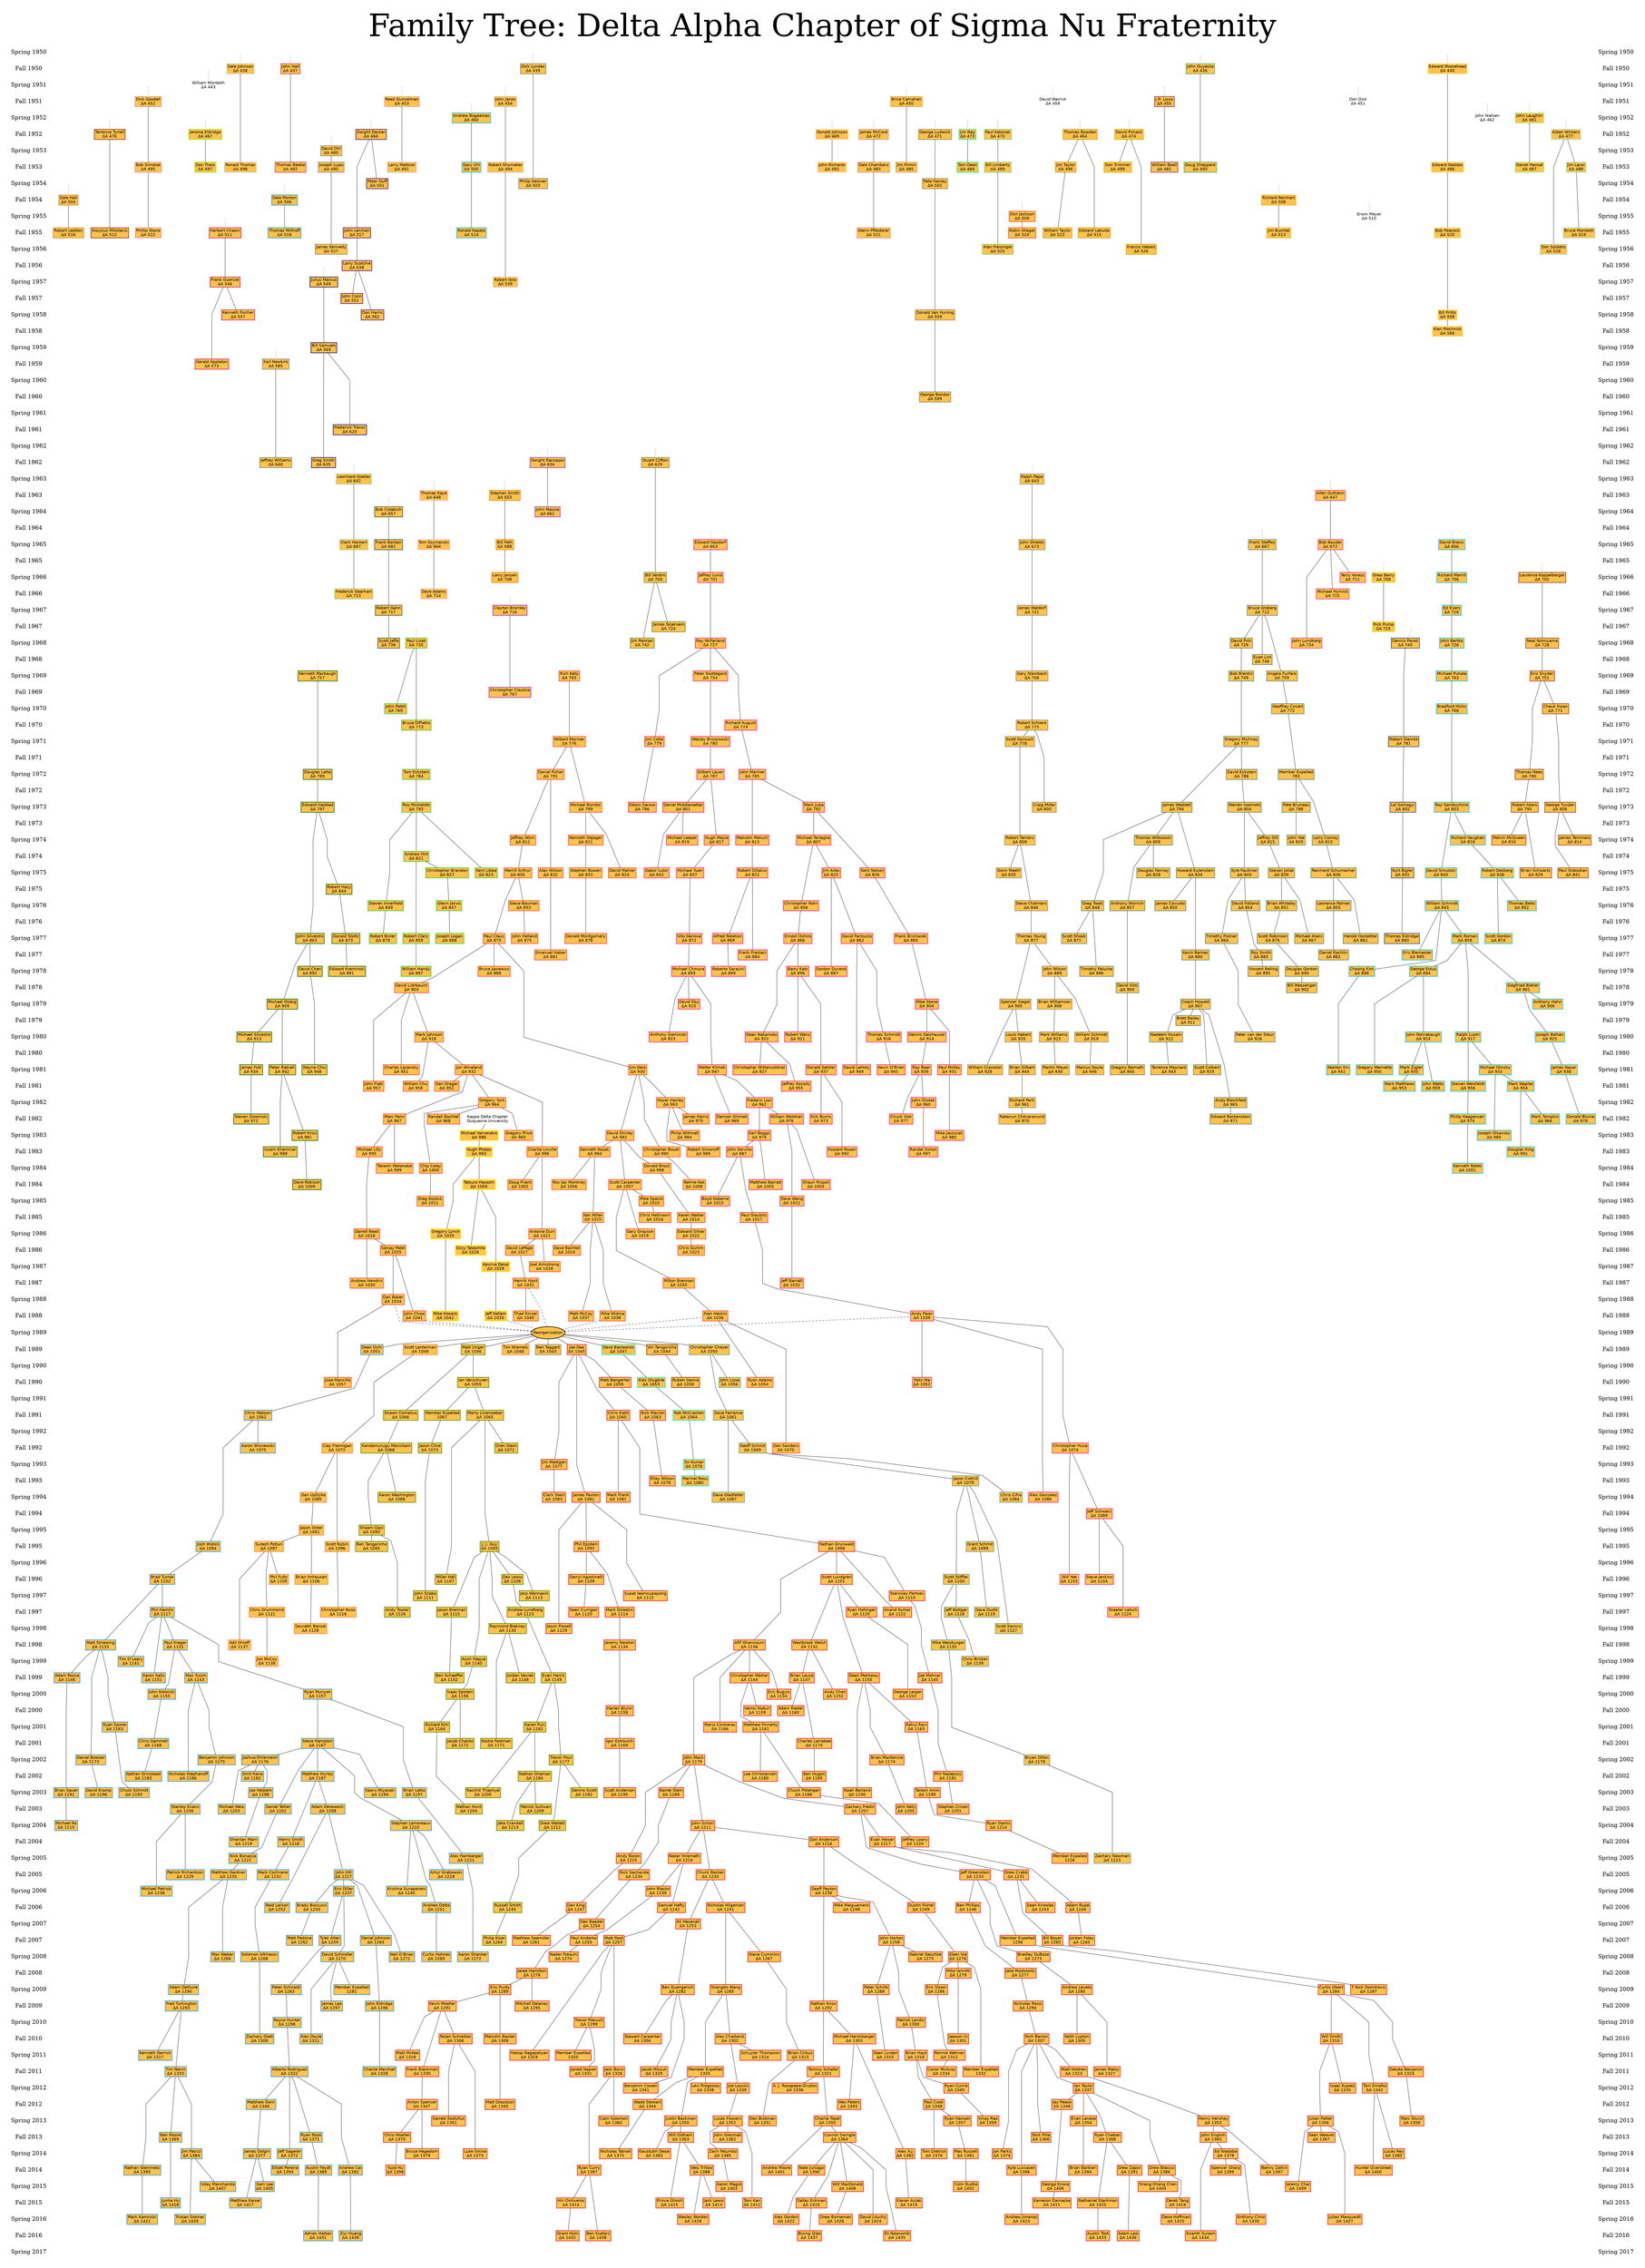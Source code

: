 digraph "family_tree" {
    concentrate=False;
    fontsize="110";
    label="Family Tree: Delta Alpha Chapter of Sigma Nu Fraternity";
    labelloc="t";
    mclimit=64;
    nodesep=".3";
    pad=".5, .5";
    ranksep=".25";
    ratio="compress";
    size="80";
    splines="polyline";
    node [fontname="dejavu sans",height="0.5",margin=".04,.02",penwidth=2,shape="box",style="filled",width="0"];
    edge [arrowhead="none"];
    subgraph "datesL" {
        node [color="none",fontname="dejavu serif",fontsize="20",height="0.55"];
        edge [style="invis"];
        "Spring 1950L" [label="Spring 1950"];
        "Fall 1950L" [label="Fall 1950"];
        "Spring 1951L" [label="Spring 1951"];
        "Fall 1951L" [label="Fall 1951"];
        "Spring 1952L" [label="Spring 1952"];
        "Fall 1952L" [label="Fall 1952"];
        "Spring 1953L" [label="Spring 1953"];
        "Fall 1953L" [label="Fall 1953"];
        "Spring 1954L" [label="Spring 1954"];
        "Fall 1954L" [label="Fall 1954"];
        "Spring 1955L" [label="Spring 1955"];
        "Fall 1955L" [label="Fall 1955"];
        "Spring 1956L" [label="Spring 1956"];
        "Fall 1956L" [label="Fall 1956"];
        "Spring 1957L" [label="Spring 1957"];
        "Fall 1957L" [label="Fall 1957"];
        "Spring 1958L" [label="Spring 1958"];
        "Fall 1958L" [label="Fall 1958"];
        "Spring 1959L" [label="Spring 1959"];
        "Fall 1959L" [label="Fall 1959"];
        "Spring 1960L" [label="Spring 1960"];
        "Fall 1960L" [label="Fall 1960"];
        "Spring 1961L" [label="Spring 1961"];
        "Fall 1961L" [label="Fall 1961"];
        "Spring 1962L" [label="Spring 1962"];
        "Fall 1962L" [label="Fall 1962"];
        "Spring 1963L" [label="Spring 1963"];
        "Fall 1963L" [label="Fall 1963"];
        "Spring 1964L" [label="Spring 1964"];
        "Fall 1964L" [label="Fall 1964"];
        "Spring 1965L" [label="Spring 1965"];
        "Fall 1965L" [label="Fall 1965"];
        "Spring 1966L" [label="Spring 1966"];
        "Fall 1966L" [label="Fall 1966"];
        "Spring 1967L" [label="Spring 1967"];
        "Fall 1967L" [label="Fall 1967"];
        "Spring 1968L" [label="Spring 1968"];
        "Fall 1968L" [label="Fall 1968"];
        "Spring 1969L" [label="Spring 1969"];
        "Fall 1969L" [label="Fall 1969"];
        "Spring 1970L" [label="Spring 1970"];
        "Fall 1970L" [label="Fall 1970"];
        "Spring 1971L" [label="Spring 1971"];
        "Fall 1971L" [label="Fall 1971"];
        "Spring 1972L" [label="Spring 1972"];
        "Fall 1972L" [label="Fall 1972"];
        "Spring 1973L" [label="Spring 1973"];
        "Fall 1973L" [label="Fall 1973"];
        "Spring 1974L" [label="Spring 1974"];
        "Fall 1974L" [label="Fall 1974"];
        "Spring 1975L" [label="Spring 1975"];
        "Fall 1975L" [label="Fall 1975"];
        "Spring 1976L" [label="Spring 1976"];
        "Fall 1976L" [label="Fall 1976"];
        "Spring 1977L" [label="Spring 1977"];
        "Fall 1977L" [label="Fall 1977"];
        "Spring 1978L" [label="Spring 1978"];
        "Fall 1978L" [label="Fall 1978"];
        "Spring 1979L" [label="Spring 1979"];
        "Fall 1979L" [label="Fall 1979"];
        "Spring 1980L" [label="Spring 1980"];
        "Fall 1980L" [label="Fall 1980"];
        "Spring 1981L" [label="Spring 1981"];
        "Fall 1981L" [label="Fall 1981"];
        "Spring 1982L" [label="Spring 1982"];
        "Fall 1982L" [label="Fall 1982"];
        "Spring 1983L" [label="Spring 1983"];
        "Fall 1983L" [label="Fall 1983"];
        "Spring 1984L" [label="Spring 1984"];
        "Fall 1984L" [label="Fall 1984"];
        "Spring 1985L" [label="Spring 1985"];
        "Fall 1985L" [label="Fall 1985"];
        "Spring 1986L" [label="Spring 1986"];
        "Fall 1986L" [label="Fall 1986"];
        "Spring 1987L" [label="Spring 1987"];
        "Fall 1987L" [label="Fall 1987"];
        "Spring 1988L" [label="Spring 1988"];
        "Fall 1988L" [label="Fall 1988"];
        "Spring 1989L" [label="Spring 1989"];
        "Fall 1989L" [label="Fall 1989"];
        "Spring 1990L" [label="Spring 1990"];
        "Fall 1990L" [label="Fall 1990"];
        "Spring 1991L" [label="Spring 1991"];
        "Fall 1991L" [label="Fall 1991"];
        "Spring 1992L" [label="Spring 1992"];
        "Fall 1992L" [label="Fall 1992"];
        "Spring 1993L" [label="Spring 1993"];
        "Fall 1993L" [label="Fall 1993"];
        "Spring 1994L" [label="Spring 1994"];
        "Fall 1994L" [label="Fall 1994"];
        "Spring 1995L" [label="Spring 1995"];
        "Fall 1995L" [label="Fall 1995"];
        "Spring 1996L" [label="Spring 1996"];
        "Fall 1996L" [label="Fall 1996"];
        "Spring 1997L" [label="Spring 1997"];
        "Fall 1997L" [label="Fall 1997"];
        "Spring 1998L" [label="Spring 1998"];
        "Fall 1998L" [label="Fall 1998"];
        "Spring 1999L" [label="Spring 1999"];
        "Fall 1999L" [label="Fall 1999"];
        "Spring 2000L" [label="Spring 2000"];
        "Fall 2000L" [label="Fall 2000"];
        "Spring 2001L" [label="Spring 2001"];
        "Fall 2001L" [label="Fall 2001"];
        "Spring 2002L" [label="Spring 2002"];
        "Fall 2002L" [label="Fall 2002"];
        "Spring 2003L" [label="Spring 2003"];
        "Fall 2003L" [label="Fall 2003"];
        "Spring 2004L" [label="Spring 2004"];
        "Fall 2004L" [label="Fall 2004"];
        "Spring 2005L" [label="Spring 2005"];
        "Fall 2005L" [label="Fall 2005"];
        "Spring 2006L" [label="Spring 2006"];
        "Fall 2006L" [label="Fall 2006"];
        "Spring 2007L" [label="Spring 2007"];
        "Fall 2007L" [label="Fall 2007"];
        "Spring 2008L" [label="Spring 2008"];
        "Fall 2008L" [label="Fall 2008"];
        "Spring 2009L" [label="Spring 2009"];
        "Fall 2009L" [label="Fall 2009"];
        "Spring 2010L" [label="Spring 2010"];
        "Fall 2010L" [label="Fall 2010"];
        "Spring 2011L" [label="Spring 2011"];
        "Fall 2011L" [label="Fall 2011"];
        "Spring 2012L" [label="Spring 2012"];
        "Fall 2012L" [label="Fall 2012"];
        "Spring 2013L" [label="Spring 2013"];
        "Fall 2013L" [label="Fall 2013"];
        "Spring 2014L" [label="Spring 2014"];
        "Fall 2014L" [label="Fall 2014"];
        "Spring 2015L" [label="Spring 2015"];
        "Fall 2015L" [label="Fall 2015"];
        "Spring 2016L" [label="Spring 2016"];
        "Fall 2016L" [label="Fall 2016"];
        "Spring 2017L" [label="Spring 2017"];
        "Spring 1950L" -> "Fall 1950L";
        "Fall 1950L" -> "Spring 1951L";
        "Spring 1951L" -> "Fall 1951L";
        "Fall 1951L" -> "Spring 1952L";
        "Spring 1952L" -> "Fall 1952L";
        "Fall 1952L" -> "Spring 1953L";
        "Spring 1953L" -> "Fall 1953L";
        "Fall 1953L" -> "Spring 1954L";
        "Spring 1954L" -> "Fall 1954L";
        "Fall 1954L" -> "Spring 1955L";
        "Spring 1955L" -> "Fall 1955L";
        "Fall 1955L" -> "Spring 1956L";
        "Spring 1956L" -> "Fall 1956L";
        "Fall 1956L" -> "Spring 1957L";
        "Spring 1957L" -> "Fall 1957L";
        "Fall 1957L" -> "Spring 1958L";
        "Spring 1958L" -> "Fall 1958L";
        "Fall 1958L" -> "Spring 1959L";
        "Spring 1959L" -> "Fall 1959L";
        "Fall 1959L" -> "Spring 1960L";
        "Spring 1960L" -> "Fall 1960L";
        "Fall 1960L" -> "Spring 1961L";
        "Spring 1961L" -> "Fall 1961L";
        "Fall 1961L" -> "Spring 1962L";
        "Spring 1962L" -> "Fall 1962L";
        "Fall 1962L" -> "Spring 1963L";
        "Spring 1963L" -> "Fall 1963L";
        "Fall 1963L" -> "Spring 1964L";
        "Spring 1964L" -> "Fall 1964L";
        "Fall 1964L" -> "Spring 1965L";
        "Spring 1965L" -> "Fall 1965L";
        "Fall 1965L" -> "Spring 1966L";
        "Spring 1966L" -> "Fall 1966L";
        "Fall 1966L" -> "Spring 1967L";
        "Spring 1967L" -> "Fall 1967L";
        "Fall 1967L" -> "Spring 1968L";
        "Spring 1968L" -> "Fall 1968L";
        "Fall 1968L" -> "Spring 1969L";
        "Spring 1969L" -> "Fall 1969L";
        "Fall 1969L" -> "Spring 1970L";
        "Spring 1970L" -> "Fall 1970L";
        "Fall 1970L" -> "Spring 1971L";
        "Spring 1971L" -> "Fall 1971L";
        "Fall 1971L" -> "Spring 1972L";
        "Spring 1972L" -> "Fall 1972L";
        "Fall 1972L" -> "Spring 1973L";
        "Spring 1973L" -> "Fall 1973L";
        "Fall 1973L" -> "Spring 1974L";
        "Spring 1974L" -> "Fall 1974L";
        "Fall 1974L" -> "Spring 1975L";
        "Spring 1975L" -> "Fall 1975L";
        "Fall 1975L" -> "Spring 1976L";
        "Spring 1976L" -> "Fall 1976L";
        "Fall 1976L" -> "Spring 1977L";
        "Spring 1977L" -> "Fall 1977L";
        "Fall 1977L" -> "Spring 1978L";
        "Spring 1978L" -> "Fall 1978L";
        "Fall 1978L" -> "Spring 1979L";
        "Spring 1979L" -> "Fall 1979L";
        "Fall 1979L" -> "Spring 1980L";
        "Spring 1980L" -> "Fall 1980L";
        "Fall 1980L" -> "Spring 1981L";
        "Spring 1981L" -> "Fall 1981L";
        "Fall 1981L" -> "Spring 1982L";
        "Spring 1982L" -> "Fall 1982L";
        "Fall 1982L" -> "Spring 1983L";
        "Spring 1983L" -> "Fall 1983L";
        "Fall 1983L" -> "Spring 1984L";
        "Spring 1984L" -> "Fall 1984L";
        "Fall 1984L" -> "Spring 1985L";
        "Spring 1985L" -> "Fall 1985L";
        "Fall 1985L" -> "Spring 1986L";
        "Spring 1986L" -> "Fall 1986L";
        "Fall 1986L" -> "Spring 1987L";
        "Spring 1987L" -> "Fall 1987L";
        "Fall 1987L" -> "Spring 1988L";
        "Spring 1988L" -> "Fall 1988L";
        "Fall 1988L" -> "Spring 1989L";
        "Spring 1989L" -> "Fall 1989L";
        "Fall 1989L" -> "Spring 1990L";
        "Spring 1990L" -> "Fall 1990L";
        "Fall 1990L" -> "Spring 1991L";
        "Spring 1991L" -> "Fall 1991L";
        "Fall 1991L" -> "Spring 1992L";
        "Spring 1992L" -> "Fall 1992L";
        "Fall 1992L" -> "Spring 1993L";
        "Spring 1993L" -> "Fall 1993L";
        "Fall 1993L" -> "Spring 1994L";
        "Spring 1994L" -> "Fall 1994L";
        "Fall 1994L" -> "Spring 1995L";
        "Spring 1995L" -> "Fall 1995L";
        "Fall 1995L" -> "Spring 1996L";
        "Spring 1996L" -> "Fall 1996L";
        "Fall 1996L" -> "Spring 1997L";
        "Spring 1997L" -> "Fall 1997L";
        "Fall 1997L" -> "Spring 1998L";
        "Spring 1998L" -> "Fall 1998L";
        "Fall 1998L" -> "Spring 1999L";
        "Spring 1999L" -> "Fall 1999L";
        "Fall 1999L" -> "Spring 2000L";
        "Spring 2000L" -> "Fall 2000L";
        "Fall 2000L" -> "Spring 2001L";
        "Spring 2001L" -> "Fall 2001L";
        "Fall 2001L" -> "Spring 2002L";
        "Spring 2002L" -> "Fall 2002L";
        "Fall 2002L" -> "Spring 2003L";
        "Spring 2003L" -> "Fall 2003L";
        "Fall 2003L" -> "Spring 2004L";
        "Spring 2004L" -> "Fall 2004L";
        "Fall 2004L" -> "Spring 2005L";
        "Spring 2005L" -> "Fall 2005L";
        "Fall 2005L" -> "Spring 2006L";
        "Spring 2006L" -> "Fall 2006L";
        "Fall 2006L" -> "Spring 2007L";
        "Spring 2007L" -> "Fall 2007L";
        "Fall 2007L" -> "Spring 2008L";
        "Spring 2008L" -> "Fall 2008L";
        "Fall 2008L" -> "Spring 2009L";
        "Spring 2009L" -> "Fall 2009L";
        "Fall 2009L" -> "Spring 2010L";
        "Spring 2010L" -> "Fall 2010L";
        "Fall 2010L" -> "Spring 2011L";
        "Spring 2011L" -> "Fall 2011L";
        "Fall 2011L" -> "Spring 2012L";
        "Spring 2012L" -> "Fall 2012L";
        "Fall 2012L" -> "Spring 2013L";
        "Spring 2013L" -> "Fall 2013L";
        "Fall 2013L" -> "Spring 2014L";
        "Spring 2014L" -> "Fall 2014L";
        "Fall 2014L" -> "Spring 2015L";
        "Spring 2015L" -> "Fall 2015L";
        "Fall 2015L" -> "Spring 2016L";
        "Spring 2016L" -> "Fall 2016L";
        "Fall 2016L" -> "Spring 2017L";
    }
    subgraph "members" {
        node [fillcolor=".11 .71 1."];
        "504 Parent" [height="0",style="invis",width="0"];
        "504" [color="tan3",label="Dale Hall\nΔΑ 504"];
        "516" [color="tan3",label="Robert Leddon\nΔΑ 516"];
        "476 Parent" [height="0",style="invis",width="0"];
        "476" [color="brown4",label="Terrence Tyrrell\nΔΑ 476"];
        "512" [color="brown4",label="Aloysius Mikolanis\nΔΑ 512"];
        "522" [color="plum3",label="Phillip Stone\nΔΑ 522"];
        "452" [color="plum3",label="Dick Goodall\nΔΑ 452"];
        "495" [color="plum3",label="Bob Simokat\nΔΑ 495"];
        "452 Parent" [height="0",style="invis",width="0"];
        "497" [color="chartreuse1",label="Don Theis\nΔΑ 497"];
        "467" [color="chartreuse1",label="Jerome Eldridge\nΔΑ 467"];
        "467 Parent" [height="0",style="invis",width="0"];
        "511 Parent" [height="0",style="invis",width="0"];
        "511" [color="deeppink3",label="Herbert Chapin\nΔΑ 511"];
        "573" [color="deeppink3",label="Gerald Appleton\nΔΑ 573"];
        "557" [color="deeppink3",label="Kenneth Fischer\nΔΑ 557"];
        "546" [color="deeppink3",label="Frank Guenzel\nΔΑ 546"];
        "640" [color="paleturquoise4",label="Jeffrey Williams\nΔΑ 640"];
        "585 Parent" [height="0",style="invis",width="0"];
        "585" [color="paleturquoise4",label="Karl Newkirk\nΔΑ 585"];
        "635" [color="navy",label="Greg Smith\nΔΑ 635"];
        "549 Parent" [height="0",style="invis",width="0"];
        "569" [color="navy",label="Bill Samuels\nΔΑ 569"];
        "549" [color="navy",label="Julius Marcus\nΔΑ 549"];
        "620" [color="navy",label="Frederick Trenor\nΔΑ 620"];
        "642" [color="darkseagreen3",label="Leonhard Goeller\nΔΑ 642"];
        "713" [color="darkseagreen3",label="Frederick Gearhart\nΔΑ 713"];
        "642 Parent" [height="0",style="invis",width="0"];
        "687" [color="darkseagreen3",label="Clark Heckert\nΔΑ 687"];
        "657 Parent" [height="0",style="invis",width="0"];
        "717" [color="darkslategray",label="Robert Gann\nΔΑ 717"];
        "657" [color="darkslategray",label="Bob Cotabish\nΔΑ 657"];
        "682" [color="darkslategray",label="Frank Berdan\nΔΑ 682"];
        "736" [color="darkslategray",label="Scott Jaffe\nΔΑ 736"];
        "863" [color="darkgreen",label="John Silvestro\nΔΑ 863"];
        "757 Parent" [height="0",style="invis",width="0"];
        "757" [color="darkgreen",label="Kenneth Marbaugh\nΔΑ 757"];
        "988" [color="darkgreen",label="Issam Khammar\nΔΑ 988"];
        "844" [color="darkgreen",label="Robert Hazy\nΔΑ 844"];
        "981" [color="darkgreen",label="Robert Knox\nΔΑ 981"];
        "797" [color="darkgreen",label="Edward Haddad\nΔΑ 797"];
        "789" [color="darkgreen",label="Douglas Latta\nΔΑ 789"];
        "891" [color="darkgreen",label="Edward Kreminski\nΔΑ 891"];
        "873" [color="darkgreen",label="Donald Stoltz\nΔΑ 873"];
        "934" [color="darkgreen",label="James Folk\nΔΑ 934"];
        "913" [color="darkgreen",label="Michael Silvestro\nΔΑ 913"];
        "909" [color="darkgreen",label="Michael Globig\nΔΑ 909"];
        "972" [color="darkgreen",label="Steven Slowinski\nΔΑ 972"];
        "948" [color="darkgreen",label="Wayne Chiu\nΔΑ 948"];
        "1009" [color="darkgreen",label="Dave Robison\nΔΑ 1009"];
        "892" [color="darkgreen",label="David Chen\nΔΑ 892"];
        "942" [color="darkgreen",label="Peter Rabiah\nΔΑ 942"];
        "664" [color="plum1",label="Tom Szymanski\nΔΑ 664"];
        "714" [color="plum1",label="Dave Adams\nΔΑ 714"];
        "648" [color="plum1",label="Thomas Kaye\nΔΑ 648"];
        "648 Parent" [height="0",style="invis",width="0"];
        "518" [color="deepskyblue3",label="Thomas Millhoff\nΔΑ 518"];
        "506" [color="deepskyblue3",label="Dale Morton\nΔΑ 506"];
        "506 Parent" [height="0",style="invis",width="0"];
        "443" [color="dodgerblue1",label="William Monteith\nΔΑ 443",penwidth=0,style="",width=0];
        "443 Parent" [height="0",style="invis",width="0"];
        "438" [color="slategray2",label="Dale Johnson\nΔΑ 438"];
        "498" [color="slategray2",label="Ronald Thomas\nΔΑ 498"];
        "438 Parent" [height="0",style="invis",width="0"];
        "482" [color="violetred3",label="Thomas Beebe\nΔΑ 482"];
        "437 Parent" [height="0",style="invis",width="0"];
        "437" [color="violetred3",label="John Hall\nΔΑ 437"];
        "490" [color="azure4",label="Joseph Lupo\nΔΑ 490"];
        "527" [color="azure4",label="James Kennedy\nΔΑ 527"];
        "480" [color="azure4",label="David Ohl\nΔΑ 480"];
        "480 Parent" [height="0",style="invis",width="0"];
        "517" [color="indigo",label="John Lenihan\nΔΑ 517"];
        "551" [color="indigo",label="John Coon\nΔΑ 551"];
        "562" [color="indigo",label="Don Harris\nΔΑ 562"];
        "501" [color="indigo",label="Peter Duff\nΔΑ 501"];
        "538" [color="indigo",label="Larry Scotchie\nΔΑ 538"];
        "466 Parent" [height="0",style="invis",width="0"];
        "466" [color="indigo",label="Dwight Decker\nΔΑ 466"];
        "453 Parent" [height="0",style="invis",width="0"];
        "491" [color="thistle3",label="Larry Mattson\nΔΑ 491"];
        "453" [color="thistle3",label="Reed Gunselman\nΔΑ 453"];
        "653" [color="darkorange1",label="Stephen Smith\nΔΑ 653"];
        "688" [color="darkorange1",label="Bill Feth\nΔΑ 688"];
        "653 Parent" [height="0",style="invis",width="0"];
        "708" [color="darkorange1",label="Larry Jansen\nΔΑ 708"];
        "500" [color="deepskyblue1",label="Gary Uhl\nΔΑ 500"];
        "460 Parent" [height="0",style="invis",width="0"];
        "514" [color="deepskyblue1",label="Ronald Kapela\nΔΑ 514"];
        "460" [color="deepskyblue1",label="Andrew Bogeatzes\nΔΑ 460"];
        "454 Parent" [height="0",style="invis",width="0"];
        "494" [color="lavenderblush3",label="Robert Shumaker\nΔΑ 494"];
        "454" [color="lavenderblush3",label="John Janos\nΔΑ 454"];
        "539" [color="lavenderblush3",label="Robert Ibos\nΔΑ 539"];
        "439 Parent" [height="0",style="invis",width="0"];
        "503" [color="slategray",label="Philip Heisner\nΔΑ 503"];
        "439" [color="slategray",label="Dick Lyndes\nΔΑ 439"];
        "849" [color="limegreen",label="Steven Innerfield\nΔΑ 849"];
        "735 Parent" [height="0",style="invis",width="0"];
        "859" [color="limegreen",label="Robert Clary\nΔΑ 859"];
        "793" [color="limegreen",label="Roy Michelotti\nΔΑ 793"];
        "821" [color="limegreen",label="Andrew Hirt\nΔΑ 821"];
        "784" [color="limegreen",label="Tom Eckstein\nΔΑ 784"];
        "769" [color="limegreen",label="John Pettit\nΔΑ 769"];
        "735" [color="limegreen",label="Paul Lizak\nΔΑ 735"];
        "823" [color="limegreen",label="Kent Libbe\nΔΑ 823"];
        "879" [color="limegreen",label="Robert Bixler\nΔΑ 879"];
        "773" [color="limegreen",label="Bruce DiPietro\nΔΑ 773"];
        "827" [color="limegreen",label="Christopher Brandon\nΔΑ 827"];
        "897" [color="limegreen",label="William Handy\nΔΑ 897"];
        "868" [color="limegreen",label="Joseph Logan\nΔΑ 868"];
        "847" [color="limegreen",label="Glenn Jarvis\nΔΑ 847"];
        "716 Parent" [height="0",style="invis",width="0"];
        "767" [color="purple",label="Christopher Clautice\nΔΑ 767"];
        "716" [color="purple",label="Clayton Bromley\nΔΑ 716"];
        "634 Parent" [height="0",style="invis",width="0"];
        "661" [color="purple2",label="John Massie\nΔΑ 661"];
        "634" [color="purple2",label="Dwight Racioppo\nΔΑ 634"];
        "469" [color="peachpuff",label="Donald Johnson\nΔΑ 469"];
        "469 Parent" [height="0",style="invis",width="0"];
        "492" [color="peachpuff",label="John Richards\nΔΑ 492"];
        "742" [color="palegreen4",label="Jim Reiman\nΔΑ 742"];
        "629" [color="palegreen4",label="Stuart Clifton\nΔΑ 629"];
        "704" [color="palegreen4",label="Bill Verdini\nΔΑ 704"];
        "724" [color="palegreen4",label="James Skjervem\nΔΑ 724"];
        "629 Parent" [height="0",style="invis",width="0"];
        "472 Parent" [height="0",style="invis",width="0"];
        "521" [color="pink3",label="Glenn Pfleiderer\nΔΑ 521"];
        "483" [color="pink3",label="Dale Chambers\nΔΑ 483"];
        "472" [color="pink3",label="James McCord\nΔΑ 472"];
        "485" [color="burlywood3",label="Jim Firmin\nΔΑ 485"];
        "450" [color="burlywood3",label="Brice Carnahan\nΔΑ 450"];
        "450 Parent" [height="0",style="invis",width="0"];
        "502" [color="wheat4",label="Pete Hanley\nΔΑ 502"];
        "471" [color="wheat4",label="George Ludwick\nΔΑ 471"];
        "599" [color="wheat4",label="George Bondor\nΔΑ 599"];
        "559" [color="wheat4",label="Donald Van Hyning\nΔΑ 559"];
        "471 Parent" [height="0",style="invis",width="0"];
        "1242" [color="crimson",label="Samuel Hefty\nΔΑ 1242"];
        "1152" [color="crimson",label="Andy Chen\nΔΑ 1152"];
        "1418" [color="dodgerblue",label="Junhe Hu\nΔΑ 1418"];
        "1175" [color="dodgerblue",label="Benjamin Johnson\nΔΑ 1175"];
        "1311" [color="dodgerblue",label="Alex Doyle\nΔΑ 1311"];
        "1278" [color="crimson",label="Jared Hamilton\nΔΑ 1278"];
        "887" [color="deeppink",label="Gordon Durand\nΔΑ 887"];
        "1062" [color="dodgerblue",label="Chris Watson\nΔΑ 1062"];
        "1233" [color="crimson",label="Jeff Greenstein\nΔΑ 1233"];
        "1270" [color="dodgerblue",label="David Schindler\nΔΑ 1270"];
        "1377" [color="dodgerblue",label="James Dolgin\nΔΑ 1377"];
        "1101" [color="crimson",label="Scott Lundgren\nΔΑ 1101"];
        "1347" [color="crimson",label="Anton Spencer\nΔΑ 1347"];
        "1028" [color="brown1",label="Joel Armstrong\nΔΑ 1028"];
        "1185" [color="crimson",label="Ben Hugon\nΔΑ 1185"];
        "1387" [color="crimson",label="Ryan Curry\nΔΑ 1387"];
        "1397" [color="crimson",label="Benny Zelkin\nΔΑ 1397"];
        "1275" [color="crimson",label="Gabriel Geschke\nΔΑ 1275"];
        "801" [color="deeppink",label="Daniel Middlestetter\nΔΑ 801"];
        "1087" [color="cadetblue",label="Dave Gladfelter\nΔΑ 1087"];
        "870" [color="brown1",label="Paul Claus\nΔΑ 870"];
        "1207" [color="crimson",label="Zachary Fredin\nΔΑ 1207"];
        "1008" [color="brown1",label="Bernie Kok\nΔΑ 1008"];
        "812" [color="brown1",label="Jeffrey Atkin\nΔΑ 812"];
        "1290" [color="dodgerblue",label="Adam DeGuire\nΔΑ 1290"];
        "1394" [color="crimson",label="Brian Barbieri\nΔΑ 1394"];
        "1297" [color="dodgerblue",label="James Lee\nΔΑ 1297"];
        "989" [color="brown1",label="Robert Simonoff\nΔΑ 989"];
        "1364" [color="crimson",label="Connor Swingle\nΔΑ 1364"];
        "1122" [color="crimson",label="Anand Kumar\nΔΑ 1122"];
        "1253" [color="crimson",label="Ali Hasanali\nΔΑ 1253"];
        "1153" [color="crimson",label="George Larger\nΔΑ 1153"];
        "1222" [color="dodgerblue",label="Nick Bonazza\nΔΑ 1222"];
        "1114" [color="crimson",label="Mark Dziedzic\nΔΑ 1114"];
        "817" [color="deeppink",label="Hugh Mayle\nΔΑ 817"];
        "1103" [color="deeppink",label="Will Yee\nΔΑ 1103"];
        "1271" [color="dodgerblue",label="Neil O’Brian\nΔΑ 1271"];
        "1230" [color="crimson",label="Chuck Becker\nΔΑ 1230"];
        "1313" [color="crimson",label="Brian Cirbus\nΔΑ 1313"];
        "1034" [color="brown1",label="Dan Baker\nΔΑ 1034"];
        "1268" [color="dodgerblue",label="Solomon Alkhasov\nΔΑ 1268"];
        "1294" [color="crimson",label="Nicholas Rossi\nΔΑ 1294"];
        "982" [color="brown1",label="David Shirley\nΔΑ 982"];
        "1064" [color="cyan2",label="Rob McCracken\nΔΑ 1064"];
        "826" [color="deeppink",label="Kent Nelson\nΔΑ 826"];
        "1158" [color="crimson",label="Harlan Blynn\nΔΑ 1158"];
        "1061" [color="cadetblue",label="Dave Ferrance\nΔΑ 1061"];
        "1096" [color="salmon2",label="Scott Rubin\nΔΑ 1096"];
        "1335" [color="crimson",label="Isaac Kupetz\nΔΑ 1335"];
        "1025" [color="brown1",label="Sanjay Patel\nΔΑ 1025"];
        "1187" [color="dodgerblue",label="Matthew Hurley\nΔΑ 1187"];
        "1308" [color="dodgerblue",label="Zachary Glatt\nΔΑ 1308"];
        "1400" [color="crimson",label="Hunter Overstreet\nΔΑ 1400"];
        "1331" [color="crimson",label="Jarred Napier\nΔΑ 1331"];
        "1109" [color="crimson",label="Darryl Agostinelli\nΔΑ 1109"];
        "1006" [color="brown1",label="Roy Jay Montney\nΔΑ 1006"];
        "1047" [color="cyan2",label="Dave Bastawros\nΔΑ 1047"];
        "1172" [color="chartreuse4",label="Jacob Chacko\nΔΑ 1172"];
        "1369" [color="dodgerblue",label="Ben Moore\nΔΑ 1369"];
        "1403" [color="crimson",label="Aaron Magid\nΔΑ 1403"];
        "1391" [color="crimson",label="Drew Zapor\nΔΑ 1391"];
        "1315" [color="crimson",label="Sean Linden\nΔΑ 1315"];
        "1414" [color="crimson",label="Hiri Ontiveros\nΔΑ 1414"];
        "1044" [color="orangered4",label="Vin Tangpricha\nΔΑ 1044"];
        "1274" [color="crimson",label="Nader Fotouhi\nΔΑ 1274"];
        "1384" [color="dodgerblue",label="Jim Patrizi\nΔΑ 1384"];
        "994" [color="brown1",label="Kenneth Kozak\nΔΑ 994"];
        "1288" [color="crimson",label="Peter Schillo\nΔΑ 1288"];
        "1221" [color="dodgerblue",label="Alex Hamberger\nΔΑ 1221"];
        "1343" [color="crimson",label="Wes Peters\nΔΑ 1343"];
        "1024" [color="brown1",label="Dave Bachtel\nΔΑ 1024"];
        "1354" [color="crimson",label="Evan Lanese\nΔΑ 1354"];
        "1011" [color="brown1",label="Greg Kostick\nΔΑ 1011"];
        "1124" [color="deeppink",label="Skeeter Latsch\nΔΑ 1124"];
        "931" [color="deeppink",label="Paul McKey\nΔΑ 931"];
        "923" [color="deeppink",label="Anthony Sieminski\nΔΑ 923"];
        "1320" [color="crimson",label="Member Expelled\n1320"];
        "1389" [color="dodgerblue",label="Austin Feydt\nΔΑ 1389"];
        "1234" [color="crimson",label="Nick Sachanda\nΔΑ 1234"];
        "1127" [color="cadetblue",label="Scott Kannry\nΔΑ 1127"];
        "1371" [color="dodgerblue",label="Ryan Rose\nΔΑ 1371"];
        "1411" [color="crimson",label="Kameron Damaska\nΔΑ 1411"];
        "1123" [color="chartreuse4",label="Andrew Lundberg\nΔΑ 1123"];
        "866" [color="deeppink",label="Ernest Oshiro\nΔΑ 866"];
        "1304" [color="crimson",label="Stewart Carpenter\nΔΑ 1304"];
        "969" [color="deeppink",label="Damian Shimek\nΔΑ 969"];
        "824" [color="brown1",label="David Mahler\nΔΑ 824"];
        "1295" [color="crimson",label="Mitchell Delaney\nΔΑ 1295"];
        "1368" [color="crimson",label="Ryan Chaban\nΔΑ 1368"];
        "1071" [color="chartreuse4",label="Oren Stern\nΔΑ 1071"];
        "997" [color="deeppink",label="Randel Simon\nΔΑ 997"];
        "1053" [color="cyan2",label="Alex Olugbile\nΔΑ 1053"];
        "1132" [color="crimson",label="Westbrook Walsh\nΔΑ 1132"];
        "968" [color="brown1",label="Randall Bachtel\nΔΑ 968"];
        "927" [color="deeppink",label="Christopher Wittensoldner\nΔΑ 927"];
        "1186" [color="dodgerblue",label="Nicholas Stephanoff\nΔΑ 1186"];
        "1227" [color="dodgerblue",label="John Hill\nΔΑ 1227"];
        "1429" [color="dodgerblue",label="Tristan Greiner\nΔΑ 1429"];
        "899" [color="deeppink",label="Roberto Sarazini\nΔΑ 899"];
        "993" [color="yellow",label="Hugh Phelps\nΔΑ 993"];
        "1105" [color="salmon2",label="Phil Fultz\nΔΑ 1105"];
        "987" [color="deeppink",label="John Servilio\nΔΑ 987"];
        "1289" [color="crimson",label="Eric Purdy\nΔΑ 1289"];
        "1404" [color="crimson",label="Shang-Shang Chen\nΔΑ 1404"];
        "1358" [color="crimson",label="Marc Sturzl\nΔΑ 1358"];
        "975" [color="brown1",label="James Harris\nΔΑ 975"];
        "1329" [color="crimson",label="Jacob Miszuk\nΔΑ 1329"];
        "1215" [color="dodgerblue",label="Michael Ro\nΔΑ 1215"];
        "1181" [color="crimson",label="Phil Najlepszy\nΔΑ 1181"];
        "1150" [color="crimson",label="Dean Mekkawy\nΔΑ 1150"];
        "1425" [color="crimson",label="Dene Hoffman\nΔΑ 1425"];
        "1260" [color="crimson",label="Bill Boyer\nΔΑ 1260"];
        "1210" [color="dodgerblue",label="Stephen Lamoreaux\nΔΑ 1210"];
        "1325" [color="crimson",label="Member Expelled\n1325"];
        "1045" [color="crimson",label="Joe Dea\nΔΑ 1045"];
        "1141" [color="dodgerblue",label="Tim O’Leary\nΔΑ 1141"];
        "904" [color="deeppink",label="Mike Stone\nΔΑ 904"];
        "1291" [color="crimson",label="Kevin Moeller\nΔΑ 1291"];
        "963" [color="brown1",label="Hozer Hanley\nΔΑ 963"];
        "1336" [color="crimson",label="A. J. Rosapepe-Grubbs\nΔΑ 1336"];
        "1393" [color="dodgerblue",label="Elliott Pereira\nΔΑ 1393"];
        "1036" [color="brown1",label="Alan Heskin\nΔΑ 1036"];
        "1092" [color="crimson",label="Phil Epstein\nΔΑ 1092"];
        "1143" [color="dodgerblue",label="Max Tusim\nΔΑ 1143"];
        "1050" [color="cadetblue",label="Christopher Cheyer\nΔΑ 1050"];
        "1257" [color="crimson",label="Matt Root\nΔΑ 1257"];
        "856" [color="deeppink",label="Christopher Rohr\nΔΑ 856"];
        "1010" [color="brown1",label="Mike Spezio\nΔΑ 1010"];
        "1416" [color="crimson",label="Derek Tang\nΔΑ 1416"];
        "1332" [color="crimson",label="Member Expelled\n1332"];
        "1161" [color="crimson",label="Matthew Finnerty\nΔΑ 1161"];
        "1013" [color="deeppink",label="Boyd Kodama\nΔΑ 1013"];
        "1250" [color="dodgerblue",label="Brady Boccucci\nΔΑ 1250"];
        "1433" [color="crimson",label="Austin Toot\nΔΑ 1433"];
        "1401" [color="crimson",label="Andrew Moore\nΔΑ 1401"];
        "1319" [color="crimson",label="Hakop Nagapetyan\nΔΑ 1319"];
        "1204" [color="chartreuse4",label="Nathan Hunt\nΔΑ 1204"];
        "1423" [color="crimson",label="Andrew Jimenez\nΔΑ 1423"];
        "799" [color="brown1",label="Michael Bondor\nΔΑ 799"];
        "1073" [color="chartreuse4",label="Jason Cline\nΔΑ 1073"];
        "1267" [color="crimson",label="Steve Cummins\nΔΑ 1267"];
        "1301" [color="crimson",label="Jaewon In\nΔΑ 1301"];
        "1419" [color="crimson",label="Kieran Aulak\nΔΑ 1419"];
        "1247" [color="crimson",label="Dan King\nΔΑ 1247"];
        "1409" [color="crimson",label="Jeremy Chai\nΔΑ 1409"];
        "1166" [color="crimson",label="Mario Contreras\nΔΑ 1166"];
        "1205" [color="crimson",label="John Kelly\nΔΑ 1205"];
        "1083" [color="crimson",label="Clark Stein\nΔΑ 1083"];
        "774" [color="deeppink",label="Richard August\nΔΑ 774"];
        "832" [color="brown1",label="Alan Wilson\nΔΑ 832"];
        "1245" [color="chartreuse4",label="Russell Smith\nΔΑ 1245"];
        "1359" [color="crimson",label="Vinay Rao\nΔΑ 1359"];
        "1238" [color="dodgerblue",label="Michael Petrick\nΔΑ 1238"];
        "1128" [color="salmon2",label="Saurabh Bansal\nΔΑ 1128"];
        "1177" [color="chartreuse4",label="Trevor Pour\nΔΑ 1177"];
        "1356" [color="crimson",label="Julian Potter\nΔΑ 1356"];
        "1258" [color="crimson",label="John Horton\nΔΑ 1258"];
        "1115" [color="chartreuse4",label="Jason Brennan\nΔΑ 1115"];
        "1355" [color="crimson",label="Charlie Topel\nΔΑ 1355"];
        "1225" [color="crimson",label="Andy Boron\nΔΑ 1225"];
        "1078" [color="crimson",label="Riley Wilson\nΔΑ 1078"];
        "1162" [color="chartreuse4",label="Karan Puri\nΔΑ 1162"];
        "1307" [color="crimson",label="Nich Barron\nΔΑ 1307"];
        "1246" [color="crimson",label="Ben Phillips\nΔΑ 1246"];
        "1081" [color="crimson",label="Mark Frank\nΔΑ 1081"];
        "1100" [color="cadetblue",label="Scott Stiffler\nΔΑ 1100"];
        "1116" [color="salmon2",label="Christopher Nuss\nΔΑ 1116"];
        "1182" [color="dodgerblue",label="Amit Rana\nΔΑ 1182"];
        "992" [color="deeppink",label="Howard Rosen\nΔΑ 992"];
        "1031" [color="brown1",label="Henrik Hjort\nΔΑ 1031"];
        "998" [color="brown1",label="Donald Brock\nΔΑ 998"];
        "1361" [color="crimson",label="Garrett Stoltzfus\nΔΑ 1361"];
        "1214" [color="crimson",label="Ryan Starks\nΔΑ 1214"];
        "1070" [color="brown1",label="Dan Sanders\nΔΑ 1070"];
        "1142" [color="chartreuse4",label="Ben Schaeffer\nΔΑ 1142"];
        "1417" [color="dodgerblue",label="Matthew Kaiser\nΔΑ 1417"];
        "1059" [color="crimson",label="Matt Bangerter\nΔΑ 1059"];
        "792" [color="deeppink",label="Mark Juba\nΔΑ 792"];
        "1160" [color="crimson",label="Adam Riedel\nΔΑ 1160"];
        "1434" [color="crimson",label="Ananth Suresh\nΔΑ 1434"];
        "1041" [color="brown1",label="John Chow\nΔΑ 1041"];
        "967" [color="brown1",label="Marc Penn\nΔΑ 967"];
        "1262" [color="dodgerblue",label="Matt Pedone\nΔΑ 1262"];
        "1118" [color="cadetblue",label="Jeff Bottger\nΔΑ 1118"];
        "1163" [color="dodgerblue",label="Ryan Sporer\nΔΑ 1163"];
        "1309" [color="crimson",label="Malcolm Baxter\nΔΑ 1309"];
        "1195" [color="crimson",label="Scott Anderson\nΔΑ 1195"];
        "1412" [color="crimson",label="Tom Kan\nΔΑ 1412"];
        "1151" [color="dodgerblue",label="Aaron Sells\nΔΑ 1151"];
        "1119" [color="cadetblue",label="Dave Dudik\nΔΑ 1119"];
        "1323" [color="crimson",label="Matt Holdren\nΔΑ 1323"];
        "1438" [color="crimson",label="Ben Szafarz\nΔΑ 1438"];
        "1330" [color="crimson",label="Frank Blackman\nΔΑ 1330"];
        "1197" [color="dodgerblue",label="Brian Latko\nΔΑ 1197"];
        "918" [color="brown1",label="Mark Johnson\nΔΑ 918"];
        "1194" [color="dodgerblue",label="Kaoru Miyazaki\nΔΑ 1194"];
        "1199" [color="crimson",label="Taroon Amin\nΔΑ 1199"];
        "1386" [color="crimson",label="Drew Blasius\nΔΑ 1386"];
        "825" [color="deeppink",label="Jim Ailes\nΔΑ 825"];
        "1171" [color="chartreuse4",label="Kostia Feldman\nΔΑ 1171"];
        "1265" [color="crimson",label="Jordan Foley\nΔΑ 1265"];
        "1165" [color="crimson",label="Rahul Ravi\nΔΑ 1165"];
        "1131" [color="dodgerblue",label="Paul Kreger\nΔΑ 1131"];
        "853" [color="brown1",label="Steve Bauman\nΔΑ 853"];
        "875" [color="brown1",label="John Helland\nΔΑ 875"];
        "1406" [color="crimson",label="George Enwia\nΔΑ 1406"];
        "1003" [color="deeppink",label="Shaun Rispoli\nΔΑ 1003"];
        "1435" [color="crimson",label="Eli Newcomb\nΔΑ 1435"];
        "960" [color="deeppink",label="John Ozolek\nΔΑ 960"];
        "1107" [color="chartreuse4",label="Miller Hall\nΔΑ 1107"];
        "1338" [color="crimson",label="Levi Ridgeway\nΔΑ 1338"];
        "1093" [color="chartreuse4",label="J. J. Guy\nΔΑ 1093"];
        "1007" [color="brown1",label="Scott Carpenter\nΔΑ 1007"];
        "1334" [color="crimson",label="Conor McAvoy\nΔΑ 1334"];
        "955" [color="deeppink",label="Jeffrey Kozody\nΔΑ 955"];
        "862" [color="deeppink",label="David Fantuzzo\nΔΑ 862"];
        "1273" [color="crimson",label="Bradley DuBose\nΔΑ 1273"];
        "1241" [color="crimson",label="Nicholas Hilgeman\nΔΑ 1241"];
        "1421" [color="dodgerblue",label="Mark Kaminski\nΔΑ 1421"];
        "1357" [color="crimson",label="Ryan Hansen\nΔΑ 1357"];
        "1255" [color="crimson",label="Paul Anderko\nΔΑ 1255"];
        "1051" [color="dodgerblue",label="Dean Ochi\nΔΑ 1051"];
        "1223" [color="cadetblue",label="Zachary Newman\nΔΑ 1223"];
        "1079" [color="cadetblue",label="Jason Cottrill\nΔΑ 1079"];
        "1138" [color="salmon2",label="Jon McCoy\nΔΑ 1138"];
        "1405" [color="dodgerblue",label="Sam Lee\nΔΑ 1405"];
        "1224" [color="crimson",label="Kedar Hiremath\nΔΑ 1224"];
        "1206" [color="dodgerblue",label="Stanley Evans\nΔΑ 1206"];
        "1283" [color="dodgerblue",label="Peter Schiraldi\nΔΑ 1283"];
        "796" [color="deeppink",label="Edwin Sanow\nΔΑ 796"];
        "1193" [color="dodgerblue",label="Chuck Schmitt\nΔΑ 1193"];
        "780" [color="deeppink",label="Wesley Brzozowski\nΔΑ 780"];
        "922" [color="deeppink",label="Dean Nakamoto\nΔΑ 922"];
        "1211" [color="crimson",label="John Schori\nΔΑ 1211"];
        "995" [color="brown1",label="Michael Lilly\nΔΑ 995"];
        "1015" [color="brown1",label="Ken Miller\nΔΑ 1015"];
        "1040" [color="brown1",label="Thad Kinzer\nΔΑ 1040"];
        "1237" [color="dodgerblue",label="Eric Diller\nΔΑ 1237"];
        "1075" [color="dodgerblue",label="Aaron Wisnewski\nΔΑ 1075"];
        "1217" [color="crimson",label="Evan Heiser\nΔΑ 1217"];
        "1363" [color="crimson",label="Will Oldham\nΔΑ 1363"];
        "1097" [color="salmon2",label="Suresh Potluri\nΔΑ 1097"];
        "1088" [color="chartreuse4",label="Aaron Washington\nΔΑ 1088"];
        "1198" [color="dodgerblue",label="Joe Helpern\nΔΑ 1198"];
        "1390" [color="crimson",label="Nate Jurcago\nΔΑ 1390"];
        "1306" [color="crimson",label="Nolan Schreiber\nΔΑ 1306"];
        "1432" [color="crimson",label="Grant Hom\nΔΑ 1432"];
        "1385" [color="crimson",label="Zach Palumbo\nΔΑ 1385"];
        "663 Parent" [height="0",style="invis",width="0"];
        "1312" [color="crimson",label="Ronnie Wehner\nΔΑ 1312"];
        "1126" [color="chartreuse4",label="Andy Towler\nΔΑ 1126"];
        "811" [color="brown1",label="Kenneth DeJager\nΔΑ 811"];
        "1140" [color="chartreuse4",label="Asim Haque\nΔΑ 1140"];
        "984" [color="brown1",label="Philip Withnell\nΔΑ 984"];
        "1084" [color="cadetblue",label="Chris Cifra\nΔΑ 1084"];
        "1392" [color="dodgerblue",label="Andrew Cai\nΔΑ 1392"];
        "1212" [color="chartreuse4",label="Drew Wallett\nΔΑ 1212"];
        "1157" [color="dodgerblue",label="Ryan Munyon\nΔΑ 1157"];
        "1156" [color="chartreuse4",label="Isaac Epstein\nΔΑ 1156"];
        "701" [color="deeppink",label="Jeffrey Lund\nΔΑ 701"];
        "957" [color="brown1",label="John Flatt\nΔΑ 957"];
        "1373" [color="crimson",label="Luke Sikina\nΔΑ 1373"];
        "1383" [color="crimson",label="Kaustubh Desai\nΔΑ 1383"];
        "1228" [color="dodgerblue",label="Artur Grabowski\nΔΑ 1228"];
        "1135" [color="cadetblue",label="Mike Weisburger\nΔΑ 1135"];
        "916" [color="deeppink",label="Thomas Schmidt\nΔΑ 916"];
        "1226" [color="crimson",label="Member Expelled\n1226"];
        "779" [color="deeppink",label="Jim Cobb\nΔΑ 779"];
        "945" [color="deeppink",label="Kevin O'Brien\nΔΑ 945"];
        "1379" [color="crimson",label="Bruce Hegedorn\nΔΑ 1379"];
        "1014" [color="brown1",label="Aaren Walker\nΔΑ 1014"];
        "1272" [color="dodgerblue",label="Aaron Shanker\nΔΑ 1272"];
        "1068" [color="chartreuse4",label="Kandamurugu Manickam\nΔΑ 1068"];
        "1269" [color="dodgerblue",label="Curtis Holmes\nΔΑ 1269"];
        "1382" [color="crimson",label="Alex Xu\nΔΑ 1382"];
        "842" [color="deeppink",label="Gabor Lutor\nΔΑ 842"];
        "939" [color="deeppink",label="Ray Beer\nΔΑ 939"];
        "1191" [color="dodgerblue",label="Brian Sauer\nΔΑ 1191"];
        "1090" [color="chartreuse4",label="Shaam Qazi\nΔΑ 1090"];
        "1365" [color="crimson",label="John English\nΔΑ 1365"];
        "1057" [color="brown1",label="Jose Mancilla\nΔΑ 1057"];
        "1266" [color="dodgerblue",label="Max Weber\nΔΑ 1266"];
        "1341" [color="crimson",label="Benjamin Cowen\nΔΑ 1341"];
        "1049" [color="salmon2",label="Scott Lanterman\nΔΑ 1049"];
        "1095" [color="chartreuse4",label="Ben Tangpricha\nΔΑ 1095"];
        "1035" [color="yellow",label="Jeff Kellam\nΔΑ 1035"];
        "1120" [color="crimson",label="Sean Currigan\nΔΑ 1120"];
        "1145" [color="crimson",label="Joe Mohner\nΔΑ 1145"];
        "932" [color="brown1",label="Jon Wineland\nΔΑ 932"];
        "807" [color="deeppink",label="Michael Tartaglia\nΔΑ 807"];
        "1086" [color="deeppink",label="Alex Gonzalez\nΔΑ 1086"];
        "1091" [color="salmon2",label="Jason Oster\nΔΑ 1091"];
        "1002" [color="brown1",label="Doug Friant\nΔΑ 1002"];
        "1292" [color="crimson",label="Nathan Knox\nΔΑ 1292"];
        "1190" [color="crimson",label="Noah Berland\nΔΑ 1190"];
        "1106" [color="salmon2",label="Brian Imhausen\nΔΑ 1106"];
        "1302" [color="crimson",label="Alex Chadwick\nΔΑ 1302"];
        "1235" [color="dodgerblue",label="Matthew Gardner\nΔΑ 1235"];
        "1067" [color="chartreuse4",label="Member Expelled\n1067"];
        "884" [color="deeppink",label="Frank Frastaci\nΔΑ 884"];
        "1027" [color="brown1",label="David LePage\nΔΑ 1027"];
        "1130" [color="chartreuse4",label="Raymond Blakney\nΔΑ 1130"];
        "1388" [color="crimson",label="Wes Trillow\nΔΑ 1388"];
        "1196" [color="dodgerblue",label="David Kramp\nΔΑ 1196"];
        "1318" [color="crimson",label="Matt McKee\nΔΑ 1318"];
        "977" [color="deeppink",label="Chuck Visk\nΔΑ 977"];
        "1374" [color="crimson",label="Jon Parks\nΔΑ 1374"];
        "1220" [color="crimson",label="Jeffrey Lowry\nΔΑ 1220"];
        "1112" [color="crimson",label="Supat Ieamsupapong\nΔΑ 1112"];
        "1422" [color="crimson",label="Alex Gordon\nΔΑ 1422"];
        "1426" [color="crimson",label="Drew Borneman\nΔΑ 1426"];
        "1346" [color="dodgerblue",label="Matthew Gwin\nΔΑ 1346"];
        "1305" [color="crimson",label="Keith Lupton\nΔΑ 1305"];
        "1099" [color="cadetblue",label="Grant Schmit\nΔΑ 1099"];
        "1149" [color="chartreuse4",label="Evan Harris\nΔΑ 1149"];
        "1170" [color="crimson",label="Charles Larrabee\nΔΑ 1170"];
        "1324" [color="crimson",label="Dakota Benjamin\nΔΑ 1324"];
        "1280" [color="crimson",label="Andrew Leveto\nΔΑ 1280"];
        "1137" [color="salmon2",label="Adil Shroff\nΔΑ 1137"];
        "1012" [color="deeppink",label="Dave Wang\nΔΑ 1012"];
        "1178" [color="cadetblue",label="Bryan Dillon\nΔΑ 1178"];
        "1200" [color="chartreuse4",label="Racchit Thapliyal\nΔΑ 1200"];
        "914" [color="deeppink",label="Dennis Gaishauser\nΔΑ 914"];
        "1252" [color="dodgerblue",label="Reid Larson\nΔΑ 1252"];
        "1066" [color="chartreuse4",label="Shawn Cornelius\nΔΑ 1066"];
        "1065" [color="chartreuse4",label="Marty Linenweber\nΔΑ 1065"];
        "1213" [color="chartreuse4",label="Jake Crandall\nΔΑ 1213"];
        "1072" [color="salmon2",label="Clay Flannigan\nΔΑ 1072"];
        "1376" [color="crimson",label="Tom Dietrick\nΔΑ 1376"];
        "1089" [color="deeppink",label="Jeff Schwarz\nΔΑ 1089"];
        "881" [color="brown1",label="Emanuel Haber\nΔΑ 881"];
        "837" [color="deeppink",label="Michael Yuen\nΔΑ 837"];
        "1218" [color="dodgerblue",label="Henry Smith\nΔΑ 1218"];
        "1281" [color="dodgerblue",label="Member Expelled\n1281"];
        "1155" [color="dodgerblue",label="John Kotwicki\nΔΑ 1155"];
        "1022" [color="brown1",label="Edward Sihler\nΔΑ 1022"];
        "986" [color="yellow",label="Michael Varverakis\nΔΑ 986"];
        "1296" [color="dodgerblue",label="John Eldridge\nΔΑ 1296"];
        "1375" [color="crimson",label="Nicholas Tatnall\nΔΑ 1375"];
        "1344" [color="crimson",label="Wade Stewart\nΔΑ 1344"];
        "Reorganization" [height="0.6",label="Reorganization",shape="oval"];
        "947" [color="deeppink",label="Walter Klimek\nΔΑ 947"];
        "1240" [color="dodgerblue",label="Krishna Surapaneni\nΔΑ 1240"];
        "1256" [color="crimson",label="Member Expelled\n1256"];
        "1259" [color="dodgerblue",label="Tyler Allen\nΔΑ 1259"];
        "930" [color="brown1",label="Jim Gero\nΔΑ 930"];
        "1431" [color="dodgerblue",label="Adrian Hattan\nΔΑ 1431"];
        "1060" [color="crimson",label="Chris Kiehl\nΔΑ 1060"];
        "1208" [color="dodgerblue",label="Adam Derewecki\nΔΑ 1208"];
        "1164" [color="chartreuse4",label="Richard Kim\nΔΑ 1164"];
        "1284" [color="crimson",label="Curtis Obert\nΔΑ 1284"];
        "1104" [color="deeppink",label="Steve Jenkins\nΔΑ 1104"];
        "1277" [color="crimson",label="Jake Moskowitz\nΔΑ 1277"];
        "1219" [color="dodgerblue",label="Shantan Marri\nΔΑ 1219"];
        "1430" [color="crimson",label="Anthony Cimo\nΔΑ 1430"];
        "1232" [color="dodgerblue",label="Mark Cochrane\nΔΑ 1232"];
        "791" [color="brown1",label="Daniel Fisher\nΔΑ 791"];
        "1410" [color="crimson",label="Dallas Eckman\nΔΑ 1410"];
        "1244" [color="crimson",label="Adam Rupe\nΔΑ 1244"];
        "1380" [color="crimson",label="Lucas Rey\nΔΑ 1380"];
        "1146" [color="dodgerblue",label="Adam Rozsa\nΔΑ 1146"];
        "1321" [color="crimson",label="Tommy Schafer\nΔΑ 1321"];
        "949" [color="deeppink",label="David LeHoty\nΔΑ 949"];
        "1121" [color="salmon2",label="Chris Drummond\nΔΑ 1121"];
        "1396" [color="crimson",label="Kyle Luccasen\nΔΑ 1396"];
        "1328" [color="dodgerblue",label="Charlie Marshall\nΔΑ 1328"];
        "1350" [color="crimson",label="Justin Beckman\nΔΑ 1350"];
        "1353" [color="crimson",label="Henry Hershey\nΔΑ 1353"];
        "1428" [color="crimson",label="Wesley Worden\nΔΑ 1428"];
        "937" [color="deeppink",label="Donald Setzler\nΔΑ 937"];
        "1398" [color="crimson",label="Yujie Hu\nΔΑ 1398"];
        "1046" [color="chartreuse4",label="Matt Unger\nΔΑ 1046"];
        "888" [color="brown1",label="Bruce Jasiewicz\nΔΑ 888"];
        "1339" [color="crimson",label="Joe Laucks\nΔΑ 1339"];
        "1005" [color="deeppink",label="Matthew Barratt\nΔΑ 1005"];
        "1108" [color="chartreuse4",label="Dex Lewis\nΔΑ 1108"];
        "1133" [color="dodgerblue",label="Matt Striewing\nΔΑ 1133"];
        "1074" [color="deeppink",label="Christopher Huza\nΔΑ 1074"];
        "1179" [color="crimson",label="John Mack\nΔΑ 1179"];
        "776" [color="brown1",label="Wilbert Mariner\nΔΑ 776"];
        "833" [color="brown1",label="Stephen Bowen\nΔΑ 833"];
        "878" [color="brown1",label="Donald Montgomery\nΔΑ 878"];
        "787" [color="deeppink",label="Gilbert Lauer\nΔΑ 787"];
        "1180" [color="crimson",label="Lee Christiansen\nΔΑ 1180"];
        "1055" [color="chartreuse4",label="Ian Verschuren\nΔΑ 1055"];
        "1147" [color="crimson",label="Brian Lause\nΔΑ 1147"];
        "1236" [color="crimson",label="Geoff Peyton\nΔΑ 1236"];
        "1303" [color="crimson",label="Michael Hershberger\nΔΑ 1303"];
        "1110" [color="crimson",label="Stanislav Pertsev\nΔΑ 1110"];
        "1176" [color="dodgerblue",label="Joshua Ehrenreich\nΔΑ 1176"];
        "1016" [color="brown1",label="Chris Hellmann\nΔΑ 1016"];
        "1408" [color="crimson",label="Will MacDonald\nΔΑ 1408"];
        "1327" [color="crimson",label="James Maloy\nΔΑ 1327"];
        "1129" [color="crimson",label="Jason Powell\nΔΑ 1129"];
        "958" [color="brown1",label="William Chu\nΔΑ 958"];
        "1317" [color="dodgerblue",label="Kenneth Gerrick\nΔΑ 1317"];
        "1300" [color="crimson",label="Patrick Landis\nΔΑ 1300"];
        "1229" [color="dodgerblue",label="Patrick Richardson\nΔΑ 1229"];
        "1139" [color="cadetblue",label="Chris Bricker\nΔΑ 1139"];
        "980" [color="deeppink",label="Mike Jaszczak\nΔΑ 980"];
        "1420" [color="crimson",label="Nathaniel Starkman\nΔΑ 1420"];
        "1004" [color="yellow",label="Tatsuro Hayashi\nΔΑ 1004"];
        "1349" [color="crimson",label="Paul Cook\nΔΑ 1349"];
        "1023" [color="brown1",label="Chris Dumm\nΔΑ 1023"];
        "1366" [color="crimson",label="Nick Pilla\nΔΑ 1366"];
        "964" [color="brown1",label="Gregory York\nΔΑ 964"];
        "973" [color="deeppink",label="Kirk Burns\nΔΑ 973"];
        "1039" [color="deeppink",label="Andy Paier\nΔΑ 1039"];
        "1168" [color="dodgerblue",label="Chris Gammell\nΔΑ 1168"];
        "1282" [color="crimson",label="Ben Guengerich\nΔΑ 1282"];
        "1424" [color="crimson",label="David Lituchy\nΔΑ 1424"];
        "1169" [color="crimson",label="Igor Estrovich\nΔΑ 1169"];
        "1261" [color="crimson",label="Matthew Seemiller\nΔΑ 1261"];
        "1048" [color="sienna2",label="Tim Wiemels\nΔΑ 1048"];
        "1298" [color="dodgerblue",label="Royce Hunter\nΔΑ 1298"];
        "1203" [color="dodgerblue",label="Michael Weis\nΔΑ 1203"];
        "1117" [color="dodgerblue",label="Phil Hamlin\nΔΑ 1117"];
        "1017" [color="deeppink",label="Paul Glaubitz\nΔΑ 1017"];
        "865" [color="deeppink",label="Frank Brichacek\nΔΑ 865"];
        "1395" [color="dodgerblue",label="Nathan Steinmetz\nΔΑ 1395"];
        "1173" [color="dodgerblue",label="Daniel Bowser\nΔΑ 1173"];
        "1021" [color="brown1",label="Antoine Durr\nΔΑ 1021"];
        "1348" [color="crimson",label="Jay Pease\nΔΑ 1348"];
        "1249" [color="crimson",label="Dustin Fisher\nΔΑ 1249"];
        "1069" [color="cadetblue",label="Geoff Schmit\nΔΑ 1069"];
        "1316" [color="crimson",label="Brian Hayt\nΔΑ 1316"];
        "979" [color="deeppink",label="Karl Boggs\nΔΑ 979"];
        "1085" [color="salmon2",label="Dan UpDyke\nΔΑ 1085"];
        "1148" [color="chartreuse4",label="Jordan Vavrek\nΔΑ 1148"];
        "996" [color="brown1",label="Charlie Linville\nΔΑ 996"];
        "1407" [color="dodgerblue",label="Uday Manchanda\nΔΑ 1407"];
        "1202" [color="dodgerblue",label="Daniel Tellier\nΔΑ 1202"];
        "1167" [color="dodgerblue",label="Steve Hampton\nΔΑ 1167"];
        "1077" [color="crimson",label="Jim Madigan\nΔΑ 1077"];
        "1381" [color="crimson",label="Mac Russell\nΔΑ 1381"];
        "1038" [color="brown1",label="Mike Widina\nΔΑ 1038"];
        "1415" [color="crimson",label="Prince Ghosh\nΔΑ 1415"];
        "1370" [color="crimson",label="Chris Moeller\nΔΑ 1370"];
        "1345" [color="crimson",label="Matt Drezdzon\nΔΑ 1345"];
        "1293" [color="dodgerblue",label="Fred Turkington\nΔΑ 1293"];
        "1276" [color="crimson",label="Eben Via\nΔΑ 1276"];
        "1037" [color="brown1",label="Matt McCoy\nΔΑ 1037"];
        "1029" [color="yellow",label="Apurva Desai\nΔΑ 1029"];
        "663" [color="deeppink",label="Edward Gesdorf\nΔΑ 663"];
        "903" [color="brown1",label="David Lidrbauch\nΔΑ 903"];
        "1080" [color="cyan2",label="Marinel Rosu\nΔΑ 1080"];
        "869" [color="deeppink",label="Alfred Relation\nΔΑ 869"];
        "1310" [color="crimson",label="Will Smith\nΔΑ 1310"];
        "1239" [color="crimson",label="John Blasko\nΔΑ 1239"];
        "1076" [color="cyan2",label="Sir Kumar\nΔΑ 1076"];
        "1209" [color="chartreuse4",label="Patrick Sullivan\nΔΑ 1209"];
        "1026" [color="yellow",label="Ozzy Takeshita\nΔΑ 1026"];
        "1243" [color="crimson",label="Sean Knowles\nΔΑ 1243"];
        "976" [color="deeppink",label="William Wolohan\nΔΑ 976"];
        "1437" [color="crimson",label="Bixing Qiao\nΔΑ 1437"];
        "1351" [color="crimson",label="Dan Brotman\nΔΑ 1351"];
        "1063" [color="crimson",label="Nick Macron\nΔΑ 1063"];
        "1399" [color="crimson",label="Spencer Sharp\nΔΑ 1399"];
        "1254" [color="crimson",label="Dan Baeder\nΔΑ 1254"];
        "1251" [color="dodgerblue",label="Andrew Dotta\nΔΑ 1251"];
        "1402" [color="crimson",label="Colin Budka\nΔΑ 1402"];
        "1058" [color="orangered4",label="Ruben Garcia\nΔΑ 1058"];
        "1042" [color="yellow",label="Mike Hosack\nΔΑ 1042"];
        "1094" [color="dodgerblue",label="Josh Widick\nΔΑ 1094"];
        "1287" [color="crimson",label="T Nick Domitrovic\nΔΑ 1287"];
        "727" [color="deeppink",label="Ray McFarland\nΔΑ 727"];
        "921" [color="deeppink",label="Robert Wenz\nΔΑ 921"];
        "999" [color="brown1",label="Takeshi Watanabe\nΔΑ 999"];
        "1436" [color="crimson",label="Adam Law\nΔΑ 1436"];
        "952" [color="brown1",label="Dan Drager\nΔΑ 952"];
        "1098" [color="crimson",label="Nathan Grunwald\nΔΑ 1098"];
        "819" [color="deeppink",label="Michael Leeper\nΔΑ 819"];
        "1333" [color="dodgerblue",label="Tim Nevin\nΔΑ 1333"];
        "1056" [color="cadetblue",label="John Lisse\nΔΑ 1056"];
        "1340" [color="crimson",label="Ryan Currie\nΔΑ 1340"];
        "1192" [color="chartreuse4",label="Dennis Scott\nΔΑ 1192"];
        "1054" [color="brown1",label="Ryon Adams\nΔΑ 1054"];
        "1285" [color="crimson",label="Shengbo Wang\nΔΑ 1285"];
        "1136" [color="crimson",label="Afif Ghannoum\nΔΑ 1136"];
        "1019" [color="brown1",label="Gary Grayson\nΔΑ 1019"];
        "1299" [color="crimson",label="Trevor Piecuch\nΔΑ 1299"];
        "1134" [color="crimson",label="Jeremy Newton\nΔΑ 1134"];
        "1183" [color="dodgerblue",label="Nathan Grinstead\nΔΑ 1183"];
        "1322" [color="dodgerblue",label="Alberto Rodriguez\nΔΑ 1322"];
        "1231" [color="crimson",label="Drew Crabb\nΔΑ 1231"];
        "951" [color="brown1",label="Charles Lazansky\nΔΑ 951"];
        "1362" [color="crimson",label="John Grezmak\nΔΑ 1362"];
        "1201" [color="crimson",label="Stephen Crisan\nΔΑ 1201"];
        "1413" [color="crimson",label="Jack Lewis\nΔΑ 1413"];
        "785" [color="deeppink",label="John Mariner\nΔΑ 785"];
        "1352" [color="crimson",label="Lucas Flowers\nΔΑ 1352"];
        "760 Parent" [height="0",style="invis",width="0"];
        "Kappa Delta" [color="none",fillcolor="none",label="Kappa Delta Chapter\nDuquesne University"];
        "1032" [color="deeppink",label="Jeff Barratt\nΔΑ 1032"];
        "1372" [color="dodgerblue",label="Jeff Sagerer\nΔΑ 1372"];
        "1378" [color="crimson",label="Ed Niedoba\nΔΑ 1378"];
        "1439" [color="dodgerblue",label="Ziyi Huang\nΔΑ 1439"];
        "822" [color="deeppink",label="Robert DiSalvo\nΔΑ 822"];
        "1314" [color="crimson",label="Schuyler Thompson\nΔΑ 1314"];
        "1189" [color="crimson",label="Barret Stein\nΔΑ 1189"];
        "760" [color="brown1",label="Rich Kelly\nΔΑ 760"];
        "1020" [color="yellow",label="Gregory Lynch\nΔΑ 1020"];
        "1018" [color="brown1",label="Darrell Reed\nΔΑ 1018"];
        "983" [color="brown1",label="Gregory Price\nΔΑ 983"];
        "910" [color="deeppink",label="David Eby\nΔΑ 910"];
        "1144" [color="crimson",label="Christopher Walker\nΔΑ 1144"];
        "896" [color="deeppink",label="Barry Katz\nΔΑ 896"];
        "1159" [color="crimson",label="Vamsi Koduri\nΔΑ 1159"];
        "1033" [color="brown1",label="Milton Brennan\nΔΑ 1033"];
        "1082" [color="crimson",label="James Paxton\nΔΑ 1082"];
        "1216" [color="crimson",label="Don Anderson\nΔΑ 1216"];
        "990" [color="brown1",label="Christopher Boyer\nΔΑ 990"];
        "1102" [color="dodgerblue",label="Brad Turner\nΔΑ 1102"];
        "1286" [color="crimson",label="Eric Slown\nΔΑ 1286"];
        "1174" [color="crimson",label="Brian MacKenzie\nΔΑ 1174"];
        "1154" [color="crimson",label="Eric Bugyis\nΔΑ 1154"];
        "1184" [color="chartreuse4",label="Nathan Shaman\nΔΑ 1184"];
        "1367" [color="crimson",label="Sean Weaver\nΔΑ 1367"];
        "1000" [color="brown1",label="Chip Caley\nΔΑ 1000"];
        "1337" [color="crimson",label="Ian Taylor\nΔΑ 1337"];
        "1188" [color="crimson",label="Chuck Pittenger\nΔΑ 1188"];
        "830" [color="brown1",label="Merrill Arthur\nΔΑ 830"];
        "1263" [color="dodgerblue",label="Daniel Johnson\nΔΑ 1263"];
        "1264" [color="chartreuse4",label="Philip Kiser\nΔΑ 1264"];
        "1326" [color="crimson",label="Jack Borsi\nΔΑ 1326"];
        "1342" [color="crimson",label="Tom Emelko\nΔΑ 1342"];
        "1030" [color="brown1",label="Andrew Hendrix\nΔΑ 1030"];
        "1248" [color="crimson",label="Mike Malguarnera\nΔΑ 1248"];
        "1427" [color="crimson",label="Julian Marquardt\nΔΑ 1427"];
        "872" [color="deeppink",label="Vito Genova\nΔΑ 872"];
        "1279" [color="crimson",label="Mike Iannitti\nΔΑ 1279"];
        "1113" [color="chartreuse4",label="Jess Wannasin\nΔΑ 1113"];
        "893" [color="deeppink",label="Michael Chmura\nΔΑ 893"];
        "962" [color="deeppink",label="Frederic Losi\nΔΑ 962"];
        "1360" [color="crimson",label="Calin Solomon\nΔΑ 1360"];
        "813" [color="deeppink",label="Malcolm Meluch\nΔΑ 813"];
        "1052" [color="deeppink",label="Felix Ma\nΔΑ 1052"];
        "754" [color="deeppink",label="Peter Skottegard\nΔΑ 754"];
        "1043" [color="slategrey",label="Ben Taggart\nΔΑ 1043"];
        "1125" [color="crimson",label="Ryan Hollinger\nΔΑ 1125"];
        "1111" [color="chartreuse4",label="John Szabo\nΔΑ 1111"];
        "473 Parent" [height="0",style="invis",width="0"];
        "484" [color="mediumspringgreen",label="Tom Dean\nΔΑ 484"];
        "473" [color="mediumspringgreen",label="Jim Nay\nΔΑ 473"];
        "525" [color="palegreen3",label="Alan Freisinger\nΔΑ 525"];
        "470" [color="palegreen3",label="Paul Katonak\nΔΑ 470"];
        "470 Parent" [height="0",style="invis",width="0"];
        "489" [color="palegreen3",label="Bill Limberty\nΔΑ 489"];
        "459 Parent" [height="0",style="invis",width="0"];
        "459" [color="blueviolet",label="David Warrick\nΔΑ 459",penwidth=0,style="",width=0];
        "758" [color="ivory4",label="Gary Steinbach\nΔΑ 758"];
        "928" [color="ivory4",label="William Cranston\nΔΑ 928"];
        "908" [color="ivory4",label="Brian Williamson\nΔΑ 908"];
        "936" [color="ivory4",label="Martin Meyer\nΔΑ 936"];
        "946" [color="ivory4",label="Marcus Doyle\nΔΑ 946"];
        "920" [color="ivory4",label="Louis Hebert\nΔΑ 920"];
        "877" [color="ivory4",label="Thomas Young\nΔΑ 877"];
        "905" [color="ivory4",label="Spencer Siegel\nΔΑ 905"];
        "915" [color="ivory4",label="Mark Williams\nΔΑ 915"];
        "919" [color="ivory4",label="William Schmidt\nΔΑ 919"];
        "778" [color="ivory4",label="Scott Gorsuch\nΔΑ 778"];
        "835" [color="ivory4",label="Donn Meehl\nΔΑ 835"];
        "846" [color="ivory4",label="Steve Chalmers\nΔΑ 846"];
        "970" [color="ivory4",label="Natanun Chitvaranund\nΔΑ 970"];
        "721" [color="ivory4",label="James Waldorf\nΔΑ 721"];
        "889" [color="ivory4",label="John Wilson\nΔΑ 889"];
        "944" [color="ivory4",label="Brian Gilbert\nΔΑ 944"];
        "673" [color="ivory4",label="John Shields\nΔΑ 673"];
        "961" [color="ivory4",label="Richard Park\nΔΑ 961"];
        "800" [color="ivory4",label="Craig Miller\nΔΑ 800"];
        "643 Parent" [height="0",style="invis",width="0"];
        "643" [color="ivory4",label="Ralph Papa\nΔΑ 643"];
        "775" [color="ivory4",label="Robert Schreck\nΔΑ 775"];
        "808" [color="ivory4",label="Robert Tamaru\nΔΑ 808"];
        "912" [color="cadetblue4",label="Nadeem Husain\nΔΑ 912"];
        "900" [color="cadetblue4",label="David Visti\nΔΑ 900"];
        "798" [color="cadetblue4",label="Pete Bruneau\nΔΑ 798"];
        "851" [color="cadetblue4",label="Brian Whiteley\nΔΑ 851"];
        "857" [color="cadetblue4",label="Anthony Woinich\nΔΑ 857"];
        "783" [color="cadetblue4",label="Member Expelled\n783"];
        "855" [color="cadetblue4",label="Lawrence Palmer\nΔΑ 855"];
        "911" [color="cadetblue4",label="Brett Bailey\nΔΑ 911"];
        "722" [color="cadetblue4",label="Bruce Groberg\nΔΑ 722"];
        "907" [color="cadetblue4",label="Coach Howald\nΔΑ 907"];
        "940" [color="cadetblue4",label="Gregory Bernath\nΔΑ 940"];
        "902" [color="cadetblue4",label="Bill Messenger\nΔΑ 902"];
        "861" [color="cadetblue4",label="Harold Hostettler\nΔΑ 861"];
        "929" [color="cadetblue4",label="Scott Colbert\nΔΑ 929"];
        "895" [color="cadetblue4",label="Vincent Reiling\nΔΑ 895"];
        "772" [color="cadetblue4",label="Geoffrey Covert\nΔΑ 772"];
        "828" [color="cadetblue4",label="Douglas Fanney\nΔΑ 828"];
        "667" [color="cadetblue4",label="Frank Steffey\nΔΑ 667"];
        "777" [color="cadetblue4",label="Gregory Michnay\nΔΑ 777"];
        "667 Parent" [height="0",style="invis",width="0"];
        "871" [color="cadetblue4",label="Scott Shook\nΔΑ 871"];
        "804" [color="cadetblue4",label="Warren Iwamoto\nΔΑ 804"];
        "883" [color="cadetblue4",label="Roy Smith\nΔΑ 883"];
        "864" [color="cadetblue4",label="Timothy Pistner\nΔΑ 864"];
        "794" [color="cadetblue4",label="James Weddell\nΔΑ 794"];
        "965" [color="cadetblue4",label="Andy Bleichfeld\nΔΑ 965"];
        "867" [color="cadetblue4",label="Michael Akers\nΔΑ 867"];
        "854" [color="cadetblue4",label="David Fotland\nΔΑ 854"];
        "848" [color="cadetblue4",label="Greg Twait\nΔΑ 848"];
        "749" [color="cadetblue4",label="Bob Brentin\nΔΑ 749"];
        "926" [color="cadetblue4",label="Peter van der Steur\nΔΑ 926"];
        "729" [color="cadetblue4",label="David Fink\nΔΑ 729"];
        "810" [color="cadetblue4",label="Larry Conroy\nΔΑ 810"];
        "876" [color="cadetblue4",label="Scott Robinson\nΔΑ 876"];
        "746" [color="cadetblue4",label="Evan Lim\nΔΑ 746"];
        "843" [color="cadetblue4",label="Kyle Faulkner\nΔΑ 843"];
        "850" [color="cadetblue4",label="James Cavuoto\nΔΑ 850"];
        "759" [color="cadetblue4",label="Angelo Furfaro\nΔΑ 759"];
        "890" [color="cadetblue4",label="Douglas Gordon\nΔΑ 890"];
        "788" [color="cadetblue4",label="David Eckstein\nΔΑ 788"];
        "971" [color="cadetblue4",label="Edward Rockenstein\nΔΑ 971"];
        "809" [color="cadetblue4",label="Thomas Witkowski\nΔΑ 809"];
        "882" [color="cadetblue4",label="Daniel Rachlin\nΔΑ 882"];
        "880" [color="cadetblue4",label="Kevin Barnes\nΔΑ 880"];
        "820" [color="cadetblue4",label="John Yoe\nΔΑ 820"];
        "839" [color="cadetblue4",label="Steven Joliat\nΔΑ 839"];
        "834" [color="cadetblue4",label="Howard Eulenstein\nΔΑ 834"];
        "815" [color="cadetblue4",label="Jeffrey Dill\nΔΑ 815"];
        "836" [color="cadetblue4",label="Reinhard Schumacher\nΔΑ 836"];
        "886" [color="cadetblue4",label="Timothy Palucka\nΔΑ 886"];
        "943" [color="cadetblue4",label="Terrence Maynard\nΔΑ 943"];
        "734" [color="maroon2",label="John Lundberg\nΔΑ 734"];
        "647" [color="maroon2",label="Allen Gutheim\nΔΑ 647"];
        "715" [color="maroon2",label="Michael Hyrnick\nΔΑ 715"];
        "672" [color="maroon2",label="Bob Bauder\nΔΑ 672"];
        "647 Parent" [height="0",style="invis",width="0"];
        "711" [color="maroon2",label="Terry Voress\nΔΑ 711"];
        "524" [color="orangered",label="Robin Wiegel\nΔΑ 524"];
        "509" [color="orangered",label="Don Jackson\nΔΑ 509"];
        "509 Parent" [height="0",style="invis",width="0"];
        "496" [color="goldenrod3",label="Jim Taylor\nΔΑ 496"];
        "464" [color="goldenrod3",label="Thomas Bowden\nΔΑ 464"];
        "523" [color="goldenrod3",label="William Taylor\nΔΑ 523"];
        "515" [color="goldenrod3",label="Edward Labuda\nΔΑ 515"];
        "464 Parent" [height="0",style="invis",width="0"];
        "709 Parent" [height="0",style="invis",width="0"];
        "725" [color="olivedrab1",label="Rick Pump\nΔΑ 725"];
        "709" [color="olivedrab1",label="Drew Barry\nΔΑ 709"];
        "499" [color="gold3",label="Don Trimmer\nΔΑ 499"];
        "474" [color="gold3",label="David Pirnack\nΔΑ 474"];
        "474 Parent" [height="0",style="invis",width="0"];
        "526" [color="gold3",label="Francis Hebert\nΔΑ 526"];
        "508" [color="goldenrod2",label="Richard Reinhart\nΔΑ 508"];
        "508 Parent" [height="0",style="invis",width="0"];
        "513" [color="goldenrod2",label="Jim Buchtel\nΔΑ 513"];
        "481" [color="mediumorchid4",label="William Beall\nΔΑ 481"];
        "455" [color="mediumorchid4",label="J.R. Louis\nΔΑ 455"];
        "455 Parent" [height="0",style="invis",width="0"];
        "493" [color="mediumseagreen",label="Doug Sheppard\nΔΑ 493"];
        "436" [color="mediumseagreen",label="John Guyeska\nΔΑ 436"];
        "436 Parent" [height="0",style="invis",width="0"];
        "451" [color="mistyrose2",label="Don Dick\nΔΑ 451",penwidth=0,style="",width=0];
        "451 Parent" [height="0",style="invis",width="0"];
        "510" [color="magenta2",label="Erwin Meyer\nΔΑ 510",penwidth=0,style="",width=0];
        "510 Parent" [height="0",style="invis",width="0"];
        "520" [color="khaki",label="Bob Peacock\nΔΑ 520"];
        "440 Parent" [height="0",style="invis",width="0"];
        "558" [color="khaki",label="Bill Pritts\nΔΑ 558"];
        "566" [color="khaki",label="Alan Mochnick\nΔΑ 566"];
        "486" [color="khaki",label="Edward Geddes\nΔΑ 486"];
        "440" [color="khaki",label="Edward Moorehead\nΔΑ 440"];
        "462 Parent" [height="0",style="invis",width="0"];
        "462" [color="firebrick4",label="John Nielsen\nΔΑ 462",penwidth=0,style="",width=0];
        "461 Parent" [height="0",style="invis",width="0"];
        "487" [color="palegreen",label="Daniel Hensel\nΔΑ 487"];
        "461" [color="palegreen",label="John Laughlin\nΔΑ 461"];
        "740 Parent" [height="0",style="invis",width="0"];
        "781" [color="royalblue4",label="Robert Steinke\nΔΑ 781"];
        "860" [color="royalblue4",label="Thomas Eldridge\nΔΑ 860"];
        "831" [color="royalblue4",label="Kurt Bigler\nΔΑ 831"];
        "802" [color="royalblue4",label="Lel Somogyi\nΔΑ 802"];
        "740" [color="royalblue4",label="Dennis Pesek\nΔΑ 740"];
        "894" [color="deepskyblue",label="George Estus\nΔΑ 894"];
        "874" [color="deepskyblue",label="Scott Gordon\nΔΑ 874"];
        "950" [color="deepskyblue",label="Gregory Wernette\nΔΑ 950"];
        "885" [color="deepskyblue",label="Eric Blemaster\nΔΑ 885"];
        "803" [color="deepskyblue",label="Roy Sambuchino\nΔΑ 803"];
        "666 Parent" [height="0",style="invis",width="0"];
        "768" [color="deepskyblue",label="Bradford Hicks\nΔΑ 768"];
        "978" [color="deepskyblue",label="Donald Blume\nΔΑ 978"];
        "917" [color="deepskyblue",label="Ralph Lustri\nΔΑ 917"];
        "852" [color="deepskyblue",label="Thomas Betts\nΔΑ 852"];
        "974" [color="deepskyblue",label="Philip Haagensen\nΔΑ 974"];
        "935" [color="deepskyblue",label="Mark Zigler\nΔΑ 935"];
        "718" [color="deepskyblue",label="Ed Evers\nΔΑ 718"];
        "938" [color="deepskyblue",label="James Nazar\nΔΑ 938"];
        "941" [color="deepskyblue",label="KeeVan Sin\nΔΑ 941"];
        "985" [color="deepskyblue",label="Joseph Olsavsky\nΔΑ 985"];
        "1001" [color="deepskyblue",label="Kenneth Bates\nΔΑ 1001"];
        "925" [color="deepskyblue",label="Joseph Bellian\nΔΑ 925"];
        "840" [color="deepskyblue",label="David Smudski\nΔΑ 840"];
        "726" [color="deepskyblue",label="John Bertko\nΔΑ 726"];
        "954" [color="deepskyblue",label="Mark Waples\nΔΑ 954"];
        "763" [color="deepskyblue",label="Michael Puhala\nΔΑ 763"];
        "706" [color="deepskyblue",label="Richard Merrill\nΔΑ 706"];
        "956" [color="deepskyblue",label="Steven Weisfeldt\nΔΑ 956"];
        "901" [color="deepskyblue",label="Siegfried Bleher\nΔΑ 901"];
        "818" [color="deepskyblue",label="Richard Vaughan\nΔΑ 818"];
        "666" [color="deepskyblue",label="David Brezic\nΔΑ 666"];
        "845" [color="deepskyblue",label="William Schmidt\nΔΑ 845"];
        "898" [color="deepskyblue",label="Choong Kim\nΔΑ 898"];
        "924" [color="deepskyblue",label="John Rohrabaugh\nΔΑ 924"];
        "858" [color="deepskyblue",label="Mark Roman\nΔΑ 858"];
        "953" [color="deepskyblue",label="Mark Matthews\nΔΑ 953"];
        "906" [color="deepskyblue",label="Anthony Hahn\nΔΑ 906"];
        "933" [color="deepskyblue",label="Michael Glinsky\nΔΑ 933"];
        "838" [color="deepskyblue",label="Robert Desberg\nΔΑ 838"];
        "959" [color="deepskyblue",label="John Watts\nΔΑ 959"];
        "991" [color="deepskyblue",label="Douglas King\nΔΑ 991"];
        "966" [color="deepskyblue",label="Mark Tompkin\nΔΑ 966"];
        "790" [color="indianred4",label="Thomas Nees\nΔΑ 790"];
        "751" [color="indianred4",label="Eric Snyder\nΔΑ 751"];
        "702 Parent" [height="0",style="invis",width="0"];
        "795" [color="indianred4",label="Robert Akers\nΔΑ 795"];
        "841" [color="indianred4",label="Paul Slobodian\nΔΑ 841"];
        "771" [color="indianred4",label="Cheuk Kwan\nΔΑ 771"];
        "814" [color="indianred4",label="James Tammaro\nΔΑ 814"];
        "702" [color="indianred4",label="Laurence Koppelberger\nΔΑ 702"];
        "806" [color="indianred4",label="George Tunder\nΔΑ 806"];
        "816" [color="indianred4",label="Melvin McQueen\nΔΑ 816"];
        "829" [color="indianred4",label="Brian Schwartz\nΔΑ 829"];
        "728" [color="indianred4",label="Neal Nomiyama\nΔΑ 728"];
        "477" [color="cadetblue2",label="Alden Winters\nΔΑ 477"];
        "477 Parent" [height="0",style="invis",width="0"];
        "528" [color="cadetblue2",label="Don Soldatis\nΔΑ 528"];
        "519" [color="cadetblue2",label="Bruce Monteith\nΔΑ 519"];
        "488" [color="cadetblue2",label="Jim Lazor\nΔΑ 488"];
        "1000" -> "1011";
        "1004" -> "1026";
        "1004" -> "1029";
        "1007" -> "1010";
        "1007" -> "1019";
        "1007" -> "1033";
        "1010" -> "1016";
        "1012" -> "1032";
        "1014" -> "1022";
        "1015" -> "1024";
        "1015" -> "1037";
        "1015" -> "1038";
        "1017" -> "1039";
        "1018" -> "1025";
        "1018" -> "1030";
        "1020" -> "1042";
        "1021" -> "1027";
        "1021" -> "1028";
        "1022" -> "1023";
        "1025" -> "1034";
        "1025" -> "1041";
        "1027" -> "1031";
        "1029" -> "1035";
        "1031" -> "1040";
        "1033" -> "1036";
        "1034" -> "1057";
        "1036" -> "1054";
        "1036" -> "1070";
        "1039" -> "1052";
        "1039" -> "1074";
        "1039" -> "1086";
        "1044" -> "1058";
        "1045" -> "1059";
        "1045" -> "1060";
        "1045" -> "1077";
        "1045" -> "1082";
        "1046" -> "1055";
        "1046" -> "1066";
        "1047" -> "1053";
        "1049" -> "1072";
        "1050" -> "1056";
        "1050" -> "1061";
        "1051" -> "1062";
        "1053" -> "1064";
        "1055" -> "1065";
        "1055" -> "1067";
        "1059" -> "1063";
        "1060" -> "1081";
        "1060" -> "1098";
        "1061" -> "1069";
        "1061" -> "1087";
        "1062" -> "1075";
        "1062" -> "1094";
        "1063" -> "1078";
        "1064" -> "1076";
        "1065" -> "1071";
        "1065" -> "1093";
        "1065" -> "1107";
        "1066" -> "1068";
        "1067" -> "1073";
        "1068" -> "1088";
        "1068" -> "1090";
        "1069" -> "1079";
        "1069" -> "1084";
        "1072" -> "1085";
        "1072" -> "1096";
        "1073" -> "1111";
        "1074" -> "1089";
        "1074" -> "1103";
        "1076" -> "1080";
        "1077" -> "1083";
        "1079" -> "1099";
        "1079" -> "1100";
        "1079" -> "1127";
        "1082" -> "1092";
        "1082" -> "1112";
        "1082" -> "1129";
        "1085" -> "1091";
        "1089" -> "1104";
        "1089" -> "1124";
        "1090" -> "1095";
        "1090" -> "1126";
        "1091" -> "1097";
        "1091" -> "1106";
        "1092" -> "1109";
        "1092" -> "1114";
        "1093" -> "1108";
        "1093" -> "1113";
        "1093" -> "1115";
        "1093" -> "1130";
        "1093" -> "1140";
        "1094" -> "1102";
        "1096" -> "1116";
        "1097" -> "1105";
        "1097" -> "1121";
        "1097" -> "1137";
        "1098" -> "1101";
        "1098" -> "1110";
        "1098" -> "1122";
        "1098" -> "1136";
        "1099" -> "1119";
        "1100" -> "1118";
        "1100" -> "1135";
        "1101" -> "1125";
        "1101" -> "1132";
        "1101" -> "1150";
        "1102" -> "1117";
        "1102" -> "1133";
        "1106" -> "1128";
        "1108" -> "1123";
        "1109" -> "1120";
        "1110" -> "1145";
        "1114" -> "1134";
        "1115" -> "1142";
        "1117" -> "1131";
        "1117" -> "1141";
        "1117" -> "1151";
        "1117" -> "1157";
        "1118" -> "1139";
        "1121" -> "1138";
        "1123" -> "1149";
        "1125" -> "1153";
        "1130" -> "1148";
        "1130" -> "1171";
        "1131" -> "1143";
        "1131" -> "1155";
        "1132" -> "1147";
        "1132" -> "1152";
        "1133" -> "1146";
        "1133" -> "1163";
        "1133" -> "1173";
        "1134" -> "1158";
        "1135" -> "1178";
        "1136" -> "1144";
        "1136" -> "1154";
        "1136" -> "1166";
        "1136" -> "1179";
        "1140" -> "1156";
        "1143" -> "1175";
        "1143" -> "1186";
        "1144" -> "1159";
        "1144" -> "1161";
        "1145" -> "1181";
        "1146" -> "1191";
        "1147" -> "1160";
        "1147" -> "1170";
        "1149" -> "1162";
        "1149" -> "1177";
        "1150" -> "1165";
        "1150" -> "1174";
        "1150" -> "1190";
        "1155" -> "1168";
        "1156" -> "1164";
        "1156" -> "1172";
        "1157" -> "1167";
        "1157" -> "1197";
        "1158" -> "1169";
        "1161" -> "1180";
        "1161" -> "1188";
        "1162" -> "1184";
        "1162" -> "1200";
        "1163" -> "1193";
        "1164" -> "1204";
        "1165" -> "1199";
        "1167" -> "1176";
        "1167" -> "1187";
        "1167" -> "1194";
        "1167" -> "1202";
        "1167" -> "1210";
        "1168" -> "1183";
        "1169" -> "1195";
        "1170" -> "1185";
        "1173" -> "1196";
        "1174" -> "1205";
        "1175" -> "1206";
        "1176" -> "1182";
        "1176" -> "1198";
        "1176" -> "1203";
        "1177" -> "1192";
        "1177" -> "1212";
        "1178" -> "1223";
        "1179" -> "1189";
        "1179" -> "1207";
        "1179" -> "1211";
        "1179" -> "1225";
        "1181" -> "1201";
        "1184" -> "1209";
        "1184" -> "1213";
        "1187" -> "1208";
        "1187" -> "1218";
        "1188" -> "1220";
        "1189" -> "1234";
        "1191" -> "1215";
        "1197" -> "1221";
        "1198" -> "1219";
        "1199" -> "1214";
        "1202" -> "1222";
        "1206" -> "1229";
        "1206" -> "1238";
        "1207" -> "1217";
        "1207" -> "1233";
        "1208" -> "1227";
        "1208" -> "1252";
        "1210" -> "1228";
        "1210" -> "1240";
        "1210" -> "1251";
        "1211" -> "1216";
        "1211" -> "1224";
        "1211" -> "1230";
        "1212" -> "1245";
        "1214" -> "1226";
        "1216" -> "1236";
        "1216" -> "1249";
        "1217" -> "1231";
        "1217" -> "1244";
        "1218" -> "1232";
        "1221" -> "1272";
        "1222" -> "1235";
        "1224" -> "1239";
        "1224" -> "1242";
        "1225" -> "1247";
        "1227" -> "1237";
        "1227" -> "1250";
        "1227" -> "1263";
        "1227" -> "1271";
        "1230" -> "1241";
        "1230" -> "1253";
        "1231" -> "1243";
        "1231" -> "1260";
        "1232" -> "1268";
        "1233" -> "1246";
        "1233" -> "1256";
        "1233" -> "1273";
        "1234" -> "1254";
        "1235" -> "1266";
        "1235" -> "1290";
        "1236" -> "1248";
        "1236" -> "1258";
        "1236" -> "1292";
        "1237" -> "1259";
        "1237" -> "1270";
        "1239" -> "1255";
        "1241" -> "1267";
        "1241" -> "1285";
        "1242" -> "1257";
        "1244" -> "1265";
        "1245" -> "1264";
        "1246" -> "1277";
        "1247" -> "1261";
        "1249" -> "1276";
        "1250" -> "1262";
        "1251" -> "1269";
        "1253" -> "1282";
        "1254" -> "1278";
        "1255" -> "1274";
        "1256" -> "1284";
        "1257" -> "1299";
        "1257" -> "1319";
        "1257" -> "1326";
        "1258" -> "1275";
        "1258" -> "1288";
        "1258" -> "1300";
        "1259" -> "1283";
        "1260" -> "1287";
        "1263" -> "1296";
        "1267" -> "1313";
        "1268" -> "1308";
        "1270" -> "1281";
        "1270" -> "1297";
        "1270" -> "1311";
        "1273" -> "1280";
        "1276" -> "1279";
        "1276" -> "1286";
        "1276" -> "1332";
        "1277" -> "1294";
        "1278" -> "1289";
        "1278" -> "1295";
        "1279" -> "1301";
        "1280" -> "1305";
        "1280" -> "1327";
        "1282" -> "1304";
        "1282" -> "1329";
        "1282" -> "1341";
        "1283" -> "1298";
        "1284" -> "1310";
        "1284" -> "1324";
        "1284" -> "1342";
        "1285" -> "1302";
        "1285" -> "1325";
        "1286" -> "1312";
        "1288" -> "1315";
        "1289" -> "1291";
        "1289" -> "1309";
        "1290" -> "1293";
        "1291" -> "1306";
        "1291" -> "1318";
        "1291" -> "1330";
        "1292" -> "1303";
        "1292" -> "1321";
        "1293" -> "1317";
        "1293" -> "1333";
        "1294" -> "1307";
        "1296" -> "1328";
        "1298" -> "1322";
        "1299" -> "1320";
        "1299" -> "1331";
        "1300" -> "1316";
        "1302" -> "1314";
        "1302" -> "1339";
        "1303" -> "1343";
        "1303" -> "1382";
        "1306" -> "1361";
        "1306" -> "1373";
        "1307" -> "1323";
        "1307" -> "1337";
        "1307" -> "1366";
        "1307" -> "1374";
        "1307" -> "1396";
        "1309" -> "1345";
        "1310" -> "1335";
        "1310" -> "1356";
        "1312" -> "1334";
        "1313" -> "1351";
        "1316" -> "1340";
        "1316" -> "1349";
        "1321" -> "1336";
        "1321" -> "1355";
        "1322" -> "1346";
        "1322" -> "1371";
        "1322" -> "1372";
        "1322" -> "1392";
        "1323" -> "1353";
        "1324" -> "1358";
        "1325" -> "1338";
        "1325" -> "1344";
        "1325" -> "1350";
        "1326" -> "1360";
        "1326" -> "1387";
        "1330" -> "1347";
        "1333" -> "1369";
        "1333" -> "1384";
        "1333" -> "1395";
        "1337" -> "1348";
        "1337" -> "1354";
        "1337" -> "1368";
        "1337" -> "1386";
        "1339" -> "1352";
        "1340" -> "1359";
        "1342" -> "1380";
        "1342" -> "1400";
        "1344" -> "1375";
        "1346" -> "1377";
        "1347" -> "1370";
        "1347" -> "1379";
        "1348" -> "1406";
        "1349" -> "1357";
        "1349" -> "1376";
        "1350" -> "1363";
        "1350" -> "1383";
        "1352" -> "1362";
        "1352" -> "1385";
        "1352" -> "1412";
        "1353" -> "1365";
        "1353" -> "1397";
        "1354" -> "1394";
        "1355" -> "1364";
        "1355" -> "1401";
        "1356" -> "1367";
        "1356" -> "1409";
        "1356" -> "1427";
        "1357" -> "1381";
        "1363" -> "1388";
        "1363" -> "1415";
        "1364" -> "1390";
        "1364" -> "1408";
        "1364" -> "1410";
        "1364" -> "1424";
        "1364" -> "1435";
        "1365" -> "1378";
        "1365" -> "1434";
        "1368" -> "1391";
        "1368" -> "1420";
        "1369" -> "1418";
        "1370" -> "1398";
        "1371" -> "1389";
        "1372" -> "1393";
        "1377" -> "1405";
        "1377" -> "1417";
        "1378" -> "1399";
        "1378" -> "1430";
        "1381" -> "1402";
        "1382" -> "1419";
        "1384" -> "1407";
        "1384" -> "1429";
        "1385" -> "1403";
        "1386" -> "1404";
        "1386" -> "1416";
        "1387" -> "1414";
        "1387" -> "1438";
        "1388" -> "1413";
        "1388" -> "1428";
        "1389" -> "1431";
        "1390" -> "1422";
        "1391" -> "1436";
        "1392" -> "1439";
        "1395" -> "1421";
        "1396" -> "1423";
        "1406" -> "1411";
        "1408" -> "1426";
        "1410" -> "1437";
        "1414" -> "1432";
        "1416" -> "1425";
        "1420" -> "1433";
        "436" -> "493";
        "436 Parent" -> "436" [style="dotted"];
        "437" -> "482";
        "437 Parent" -> "437" [style="dotted"];
        "438" -> "498";
        "438 Parent" -> "438" [style="dotted"];
        "439" -> "503";
        "439 Parent" -> "439" [style="dotted"];
        "440" -> "486";
        "440 Parent" -> "440" [style="dotted"];
        "443 Parent" -> "443" [style="dotted"];
        "450" -> "485";
        "450 Parent" -> "450" [style="dotted"];
        "451 Parent" -> "451" [style="dotted"];
        "452" -> "495";
        "452 Parent" -> "452" [style="dotted"];
        "453" -> "491";
        "453 Parent" -> "453" [style="dotted"];
        "454" -> "494";
        "454 Parent" -> "454" [style="dotted"];
        "455" -> "481";
        "455 Parent" -> "455" [style="dotted"];
        "459 Parent" -> "459" [style="dotted"];
        "460" -> "500";
        "460 Parent" -> "460" [style="dotted"];
        "461" -> "487";
        "461 Parent" -> "461" [style="dotted"];
        "462 Parent" -> "462" [style="dotted"];
        "464" -> "496";
        "464" -> "515";
        "464 Parent" -> "464" [style="dotted"];
        "466" -> "501";
        "466" -> "517";
        "466 Parent" -> "466" [style="dotted"];
        "467" -> "497";
        "467 Parent" -> "467" [style="dotted"];
        "469" -> "492";
        "469 Parent" -> "469" [style="dotted"];
        "470" -> "489";
        "470 Parent" -> "470" [style="dotted"];
        "471" -> "502";
        "471 Parent" -> "471" [style="dotted"];
        "472" -> "483";
        "472 Parent" -> "472" [style="dotted"];
        "473" -> "484";
        "473 Parent" -> "473" [style="dotted"];
        "474" -> "499";
        "474" -> "526";
        "474 Parent" -> "474" [style="dotted"];
        "476" -> "512";
        "476 Parent" -> "476" [style="dotted"];
        "477" -> "488";
        "477" -> "528";
        "477 Parent" -> "477" [style="dotted"];
        "480" -> "490";
        "480 Parent" -> "480" [style="dotted"];
        "483" -> "521";
        "486" -> "520";
        "488" -> "519";
        "489" -> "525";
        "490" -> "527";
        "494" -> "539";
        "495" -> "522";
        "496" -> "523";
        "500" -> "514";
        "502" -> "559";
        "504" -> "516";
        "504 Parent" -> "504" [style="dotted"];
        "506" -> "518";
        "506 Parent" -> "506" [style="dotted"];
        "508" -> "513";
        "508 Parent" -> "508" [style="dotted"];
        "509" -> "524";
        "509 Parent" -> "509" [style="dotted"];
        "510 Parent" -> "510" [style="dotted"];
        "511" -> "546";
        "511 Parent" -> "511" [style="dotted"];
        "517" -> "538";
        "520" -> "558";
        "538" -> "551";
        "538" -> "562";
        "546" -> "557";
        "546" -> "573";
        "549" -> "569";
        "549 Parent" -> "549" [style="dotted"];
        "558" -> "566";
        "559" -> "599";
        "569" -> "620";
        "569" -> "635";
        "585" -> "640";
        "585 Parent" -> "585" [style="dotted"];
        "629" -> "704";
        "629 Parent" -> "629" [style="dotted"];
        "634" -> "661";
        "634 Parent" -> "634" [style="dotted"];
        "642" -> "687";
        "642 Parent" -> "642" [style="dotted"];
        "643" -> "673";
        "643 Parent" -> "643" [style="dotted"];
        "647" -> "672";
        "647 Parent" -> "647" [style="dotted"];
        "648" -> "664";
        "648 Parent" -> "648" [style="dotted"];
        "653" -> "688";
        "653 Parent" -> "653" [style="dotted"];
        "657" -> "682";
        "657 Parent" -> "657" [style="dotted"];
        "663" -> "701";
        "663 Parent" -> "663" [style="dotted"];
        "664" -> "714";
        "666" -> "706";
        "666 Parent" -> "666" [style="dotted"];
        "667" -> "722";
        "667 Parent" -> "667" [style="dotted"];
        "672" -> "711";
        "672" -> "715";
        "672" -> "734";
        "673" -> "721";
        "682" -> "717";
        "687" -> "713";
        "688" -> "708";
        "701" -> "727";
        "702" -> "728";
        "702 Parent" -> "702" [style="dotted"];
        "704" -> "724";
        "704" -> "742";
        "706" -> "718";
        "709" -> "725";
        "709 Parent" -> "709" [style="dotted"];
        "716" -> "767";
        "716 Parent" -> "716" [style="dotted"];
        "717" -> "736";
        "718" -> "726";
        "721" -> "758";
        "722" -> "729";
        "722" -> "746";
        "722" -> "759";
        "726" -> "763";
        "727" -> "754";
        "727" -> "774";
        "727" -> "779";
        "728" -> "751";
        "729" -> "749";
        "735" -> "769";
        "735" -> "773";
        "735 Parent" -> "735" [style="dotted"];
        "740" -> "781";
        "740 Parent" -> "740" [style="dotted"];
        "749" -> "777";
        "751" -> "771";
        "751" -> "790";
        "754" -> "780";
        "757" -> "789";
        "757 Parent" -> "757" [style="dotted"];
        "758" -> "775";
        "759" -> "772";
        "760" -> "776";
        "760 Parent" -> "760" [style="dotted"];
        "763" -> "768";
        "768" -> "803";
        "771" -> "806";
        "772" -> "783";
        "773" -> "784";
        "774" -> "785";
        "775" -> "778";
        "775" -> "800";
        "776" -> "791";
        "776" -> "799";
        "777" -> "788";
        "777" -> "794";
        "778" -> "808";
        "779" -> "796";
        "780" -> "787";
        "781" -> "802";
        "783" -> "798";
        "783" -> "810";
        "784" -> "793";
        "785" -> "792";
        "785" -> "813";
        "787" -> "801";
        "787" -> "817";
        "788" -> "804";
        "789" -> "797";
        "790" -> "795";
        "791" -> "812";
        "791" -> "832";
        "792" -> "807";
        "792" -> "826";
        "793" -> "821";
        "793" -> "823";
        "793" -> "849";
        "794" -> "809";
        "794" -> "834";
        "794" -> "848";
        "795" -> "816";
        "795" -> "829";
        "797" -> "844";
        "797" -> "863";
        "798" -> "820";
        "799" -> "811";
        "799" -> "824";
        "801" -> "819";
        "801" -> "842";
        "802" -> "831";
        "803" -> "818";
        "803" -> "840";
        "804" -> "815";
        "804" -> "843";
        "806" -> "814";
        "806" -> "841";
        "807" -> "825";
        "807" -> "856";
        "808" -> "835";
        "808" -> "846";
        "809" -> "828";
        "809" -> "857";
        "810" -> "836";
        "811" -> "833";
        "812" -> "830";
        "813" -> "822";
        "815" -> "839";
        "817" -> "837";
        "818" -> "838";
        "821" -> "827";
        "821" -> "859";
        "822" -> "869";
        "822" -> "884";
        "825" -> "862";
        "825" -> "887";
        "826" -> "865";
        "827" -> "847";
        "830" -> "853";
        "830" -> "870";
        "831" -> "860";
        "832" -> "881";
        "833" -> "878";
        "834" -> "850";
        "834" -> "880";
        "836" -> "855";
        "836" -> "861";
        "837" -> "872";
        "838" -> "852";
        "838" -> "874";
        "839" -> "851";
        "839" -> "867";
        "840" -> "845";
        "843" -> "854";
        "843" -> "864";
        "844" -> "873";
        "845" -> "858";
        "845" -> "885";
        "845" -> "898";
        "846" -> "877";
        "847" -> "868";
        "848" -> "871";
        "848" -> "886";
        "849" -> "879";
        "851" -> "876";
        "853" -> "875";
        "854" -> "883";
        "855" -> "882";
        "856" -> "866";
        "857" -> "900";
        "858" -> "894";
        "858" -> "901";
        "858" -> "917";
        "859" -> "897";
        "862" -> "916";
        "862" -> "949";
        "863" -> "892";
        "863" -> "909";
        "864" -> "926";
        "865" -> "904";
        "866" -> "896";
        "866" -> "922";
        "869" -> "899";
        "870" -> "888";
        "870" -> "903";
        "870" -> "930";
        "872" -> "893";
        "873" -> "891";
        "876" -> "890";
        "877" -> "889";
        "877" -> "905";
        "880" -> "907";
        "883" -> "895";
        "889" -> "908";
        "889" -> "919";
        "890" -> "902";
        "892" -> "948";
        "893" -> "910";
        "893" -> "923";
        "893" -> "947";
        "894" -> "924";
        "894" -> "950";
        "896" -> "921";
        "896" -> "937";
        "898" -> "941";
        "900" -> "940";
        "901" -> "906";
        "901" -> "925";
        "903" -> "918";
        "903" -> "951";
        "903" -> "957";
        "904" -> "914";
        "904" -> "931";
        "905" -> "920";
        "905" -> "928";
        "907" -> "911";
        "907" -> "912";
        "907" -> "929";
        "907" -> "965";
        "908" -> "915";
        "909" -> "913";
        "909" -> "942";
        "912" -> "943";
        "913" -> "934";
        "914" -> "939";
        "915" -> "936";
        "916" -> "945";
        "917" -> "933";
        "917" -> "956";
        "918" -> "932";
        "918" -> "958";
        "919" -> "946";
        "920" -> "944";
        "922" -> "927";
        "922" -> "955";
        "924" -> "935";
        "924" -> "959";
        "925" -> "938";
        "930" -> "963";
        "930" -> "982";
        "930" -> "990";
        "931" -> "980";
        "932" -> "952";
        "932" -> "964";
        "932" -> "967";
        "932" -> "996";
        "933" -> "954";
        "933" -> "985";
        "934" -> "972";
        "935" -> "953";
        "937" -> "973";
        "937" -> "992";
        "938" -> "978";
        "939" -> "960";
        "939" -> "977";
        "942" -> "981";
        "942" -> "988";
        "944" -> "961";
        "947" -> "962";
        "947" -> "969";
        "954" -> "966";
        "954" -> "991";
        "956" -> "974";
        "960" -> "997";
        "961" -> "970";
        "962" -> "976";
        "962" -> "979";
        "963" -> "975";
        "963" -> "984";
        "963" -> "989";
        "964" -> "1000";
        "964" -> "968";
        "964" -> "983";
        "965" -> "971";
        "967" -> "995";
        "967" -> "999";
        "974" -> "1001";
        "976" -> "1003";
        "976" -> "1012";
        "979" -> "1005";
        "979" -> "987";
        "981" -> "1009";
        "982" -> "1007";
        "982" -> "994";
        "982" -> "998";
        "986" -> "993";
        "987" -> "1013";
        "987" -> "1017";
        "990" -> "1008";
        "993" -> "1004";
        "993" -> "1020";
        "994" -> "1006";
        "994" -> "1015";
        "995" -> "1018";
        "996" -> "1002";
        "996" -> "1021";
        "998" -> "1014";
        "Kappa Delta" -> "986";
        "Reorganization" -> "1031" [style="dashed"];
        "Reorganization" -> "1034" [style="dashed"];
        "Reorganization" -> "1035" [style="dashed"];
        "Reorganization" -> "1036" [style="dashed"];
        "Reorganization" -> "1038" [style="dashed"];
        "Reorganization" -> "1039" [style="dashed"];
        "Reorganization" -> "1041" [style="dashed"];
        "Reorganization" -> "1043";
        "Reorganization" -> "1044";
        "Reorganization" -> "1045";
        "Reorganization" -> "1046";
        "Reorganization" -> "1047";
        "Reorganization" -> "1048";
        "Reorganization" -> "1049";
        "Reorganization" -> "1050";
        "Reorganization" -> "1051";
    }
    subgraph "datesR" {
        node [color="none",fontname="dejavu serif",fontsize="20",height="0.55"];
        edge [style="invis"];
        "Spring 1950R" [label="Spring 1950"];
        "Fall 1950R" [label="Fall 1950"];
        "Spring 1951R" [label="Spring 1951"];
        "Fall 1951R" [label="Fall 1951"];
        "Spring 1952R" [label="Spring 1952"];
        "Fall 1952R" [label="Fall 1952"];
        "Spring 1953R" [label="Spring 1953"];
        "Fall 1953R" [label="Fall 1953"];
        "Spring 1954R" [label="Spring 1954"];
        "Fall 1954R" [label="Fall 1954"];
        "Spring 1955R" [label="Spring 1955"];
        "Fall 1955R" [label="Fall 1955"];
        "Spring 1956R" [label="Spring 1956"];
        "Fall 1956R" [label="Fall 1956"];
        "Spring 1957R" [label="Spring 1957"];
        "Fall 1957R" [label="Fall 1957"];
        "Spring 1958R" [label="Spring 1958"];
        "Fall 1958R" [label="Fall 1958"];
        "Spring 1959R" [label="Spring 1959"];
        "Fall 1959R" [label="Fall 1959"];
        "Spring 1960R" [label="Spring 1960"];
        "Fall 1960R" [label="Fall 1960"];
        "Spring 1961R" [label="Spring 1961"];
        "Fall 1961R" [label="Fall 1961"];
        "Spring 1962R" [label="Spring 1962"];
        "Fall 1962R" [label="Fall 1962"];
        "Spring 1963R" [label="Spring 1963"];
        "Fall 1963R" [label="Fall 1963"];
        "Spring 1964R" [label="Spring 1964"];
        "Fall 1964R" [label="Fall 1964"];
        "Spring 1965R" [label="Spring 1965"];
        "Fall 1965R" [label="Fall 1965"];
        "Spring 1966R" [label="Spring 1966"];
        "Fall 1966R" [label="Fall 1966"];
        "Spring 1967R" [label="Spring 1967"];
        "Fall 1967R" [label="Fall 1967"];
        "Spring 1968R" [label="Spring 1968"];
        "Fall 1968R" [label="Fall 1968"];
        "Spring 1969R" [label="Spring 1969"];
        "Fall 1969R" [label="Fall 1969"];
        "Spring 1970R" [label="Spring 1970"];
        "Fall 1970R" [label="Fall 1970"];
        "Spring 1971R" [label="Spring 1971"];
        "Fall 1971R" [label="Fall 1971"];
        "Spring 1972R" [label="Spring 1972"];
        "Fall 1972R" [label="Fall 1972"];
        "Spring 1973R" [label="Spring 1973"];
        "Fall 1973R" [label="Fall 1973"];
        "Spring 1974R" [label="Spring 1974"];
        "Fall 1974R" [label="Fall 1974"];
        "Spring 1975R" [label="Spring 1975"];
        "Fall 1975R" [label="Fall 1975"];
        "Spring 1976R" [label="Spring 1976"];
        "Fall 1976R" [label="Fall 1976"];
        "Spring 1977R" [label="Spring 1977"];
        "Fall 1977R" [label="Fall 1977"];
        "Spring 1978R" [label="Spring 1978"];
        "Fall 1978R" [label="Fall 1978"];
        "Spring 1979R" [label="Spring 1979"];
        "Fall 1979R" [label="Fall 1979"];
        "Spring 1980R" [label="Spring 1980"];
        "Fall 1980R" [label="Fall 1980"];
        "Spring 1981R" [label="Spring 1981"];
        "Fall 1981R" [label="Fall 1981"];
        "Spring 1982R" [label="Spring 1982"];
        "Fall 1982R" [label="Fall 1982"];
        "Spring 1983R" [label="Spring 1983"];
        "Fall 1983R" [label="Fall 1983"];
        "Spring 1984R" [label="Spring 1984"];
        "Fall 1984R" [label="Fall 1984"];
        "Spring 1985R" [label="Spring 1985"];
        "Fall 1985R" [label="Fall 1985"];
        "Spring 1986R" [label="Spring 1986"];
        "Fall 1986R" [label="Fall 1986"];
        "Spring 1987R" [label="Spring 1987"];
        "Fall 1987R" [label="Fall 1987"];
        "Spring 1988R" [label="Spring 1988"];
        "Fall 1988R" [label="Fall 1988"];
        "Spring 1989R" [label="Spring 1989"];
        "Fall 1989R" [label="Fall 1989"];
        "Spring 1990R" [label="Spring 1990"];
        "Fall 1990R" [label="Fall 1990"];
        "Spring 1991R" [label="Spring 1991"];
        "Fall 1991R" [label="Fall 1991"];
        "Spring 1992R" [label="Spring 1992"];
        "Fall 1992R" [label="Fall 1992"];
        "Spring 1993R" [label="Spring 1993"];
        "Fall 1993R" [label="Fall 1993"];
        "Spring 1994R" [label="Spring 1994"];
        "Fall 1994R" [label="Fall 1994"];
        "Spring 1995R" [label="Spring 1995"];
        "Fall 1995R" [label="Fall 1995"];
        "Spring 1996R" [label="Spring 1996"];
        "Fall 1996R" [label="Fall 1996"];
        "Spring 1997R" [label="Spring 1997"];
        "Fall 1997R" [label="Fall 1997"];
        "Spring 1998R" [label="Spring 1998"];
        "Fall 1998R" [label="Fall 1998"];
        "Spring 1999R" [label="Spring 1999"];
        "Fall 1999R" [label="Fall 1999"];
        "Spring 2000R" [label="Spring 2000"];
        "Fall 2000R" [label="Fall 2000"];
        "Spring 2001R" [label="Spring 2001"];
        "Fall 2001R" [label="Fall 2001"];
        "Spring 2002R" [label="Spring 2002"];
        "Fall 2002R" [label="Fall 2002"];
        "Spring 2003R" [label="Spring 2003"];
        "Fall 2003R" [label="Fall 2003"];
        "Spring 2004R" [label="Spring 2004"];
        "Fall 2004R" [label="Fall 2004"];
        "Spring 2005R" [label="Spring 2005"];
        "Fall 2005R" [label="Fall 2005"];
        "Spring 2006R" [label="Spring 2006"];
        "Fall 2006R" [label="Fall 2006"];
        "Spring 2007R" [label="Spring 2007"];
        "Fall 2007R" [label="Fall 2007"];
        "Spring 2008R" [label="Spring 2008"];
        "Fall 2008R" [label="Fall 2008"];
        "Spring 2009R" [label="Spring 2009"];
        "Fall 2009R" [label="Fall 2009"];
        "Spring 2010R" [label="Spring 2010"];
        "Fall 2010R" [label="Fall 2010"];
        "Spring 2011R" [label="Spring 2011"];
        "Fall 2011R" [label="Fall 2011"];
        "Spring 2012R" [label="Spring 2012"];
        "Fall 2012R" [label="Fall 2012"];
        "Spring 2013R" [label="Spring 2013"];
        "Fall 2013R" [label="Fall 2013"];
        "Spring 2014R" [label="Spring 2014"];
        "Fall 2014R" [label="Fall 2014"];
        "Spring 2015R" [label="Spring 2015"];
        "Fall 2015R" [label="Fall 2015"];
        "Spring 2016R" [label="Spring 2016"];
        "Fall 2016R" [label="Fall 2016"];
        "Spring 2017R" [label="Spring 2017"];
        "Spring 1950R" -> "Fall 1950R";
        "Fall 1950R" -> "Spring 1951R";
        "Spring 1951R" -> "Fall 1951R";
        "Fall 1951R" -> "Spring 1952R";
        "Spring 1952R" -> "Fall 1952R";
        "Fall 1952R" -> "Spring 1953R";
        "Spring 1953R" -> "Fall 1953R";
        "Fall 1953R" -> "Spring 1954R";
        "Spring 1954R" -> "Fall 1954R";
        "Fall 1954R" -> "Spring 1955R";
        "Spring 1955R" -> "Fall 1955R";
        "Fall 1955R" -> "Spring 1956R";
        "Spring 1956R" -> "Fall 1956R";
        "Fall 1956R" -> "Spring 1957R";
        "Spring 1957R" -> "Fall 1957R";
        "Fall 1957R" -> "Spring 1958R";
        "Spring 1958R" -> "Fall 1958R";
        "Fall 1958R" -> "Spring 1959R";
        "Spring 1959R" -> "Fall 1959R";
        "Fall 1959R" -> "Spring 1960R";
        "Spring 1960R" -> "Fall 1960R";
        "Fall 1960R" -> "Spring 1961R";
        "Spring 1961R" -> "Fall 1961R";
        "Fall 1961R" -> "Spring 1962R";
        "Spring 1962R" -> "Fall 1962R";
        "Fall 1962R" -> "Spring 1963R";
        "Spring 1963R" -> "Fall 1963R";
        "Fall 1963R" -> "Spring 1964R";
        "Spring 1964R" -> "Fall 1964R";
        "Fall 1964R" -> "Spring 1965R";
        "Spring 1965R" -> "Fall 1965R";
        "Fall 1965R" -> "Spring 1966R";
        "Spring 1966R" -> "Fall 1966R";
        "Fall 1966R" -> "Spring 1967R";
        "Spring 1967R" -> "Fall 1967R";
        "Fall 1967R" -> "Spring 1968R";
        "Spring 1968R" -> "Fall 1968R";
        "Fall 1968R" -> "Spring 1969R";
        "Spring 1969R" -> "Fall 1969R";
        "Fall 1969R" -> "Spring 1970R";
        "Spring 1970R" -> "Fall 1970R";
        "Fall 1970R" -> "Spring 1971R";
        "Spring 1971R" -> "Fall 1971R";
        "Fall 1971R" -> "Spring 1972R";
        "Spring 1972R" -> "Fall 1972R";
        "Fall 1972R" -> "Spring 1973R";
        "Spring 1973R" -> "Fall 1973R";
        "Fall 1973R" -> "Spring 1974R";
        "Spring 1974R" -> "Fall 1974R";
        "Fall 1974R" -> "Spring 1975R";
        "Spring 1975R" -> "Fall 1975R";
        "Fall 1975R" -> "Spring 1976R";
        "Spring 1976R" -> "Fall 1976R";
        "Fall 1976R" -> "Spring 1977R";
        "Spring 1977R" -> "Fall 1977R";
        "Fall 1977R" -> "Spring 1978R";
        "Spring 1978R" -> "Fall 1978R";
        "Fall 1978R" -> "Spring 1979R";
        "Spring 1979R" -> "Fall 1979R";
        "Fall 1979R" -> "Spring 1980R";
        "Spring 1980R" -> "Fall 1980R";
        "Fall 1980R" -> "Spring 1981R";
        "Spring 1981R" -> "Fall 1981R";
        "Fall 1981R" -> "Spring 1982R";
        "Spring 1982R" -> "Fall 1982R";
        "Fall 1982R" -> "Spring 1983R";
        "Spring 1983R" -> "Fall 1983R";
        "Fall 1983R" -> "Spring 1984R";
        "Spring 1984R" -> "Fall 1984R";
        "Fall 1984R" -> "Spring 1985R";
        "Spring 1985R" -> "Fall 1985R";
        "Fall 1985R" -> "Spring 1986R";
        "Spring 1986R" -> "Fall 1986R";
        "Fall 1986R" -> "Spring 1987R";
        "Spring 1987R" -> "Fall 1987R";
        "Fall 1987R" -> "Spring 1988R";
        "Spring 1988R" -> "Fall 1988R";
        "Fall 1988R" -> "Spring 1989R";
        "Spring 1989R" -> "Fall 1989R";
        "Fall 1989R" -> "Spring 1990R";
        "Spring 1990R" -> "Fall 1990R";
        "Fall 1990R" -> "Spring 1991R";
        "Spring 1991R" -> "Fall 1991R";
        "Fall 1991R" -> "Spring 1992R";
        "Spring 1992R" -> "Fall 1992R";
        "Fall 1992R" -> "Spring 1993R";
        "Spring 1993R" -> "Fall 1993R";
        "Fall 1993R" -> "Spring 1994R";
        "Spring 1994R" -> "Fall 1994R";
        "Fall 1994R" -> "Spring 1995R";
        "Spring 1995R" -> "Fall 1995R";
        "Fall 1995R" -> "Spring 1996R";
        "Spring 1996R" -> "Fall 1996R";
        "Fall 1996R" -> "Spring 1997R";
        "Spring 1997R" -> "Fall 1997R";
        "Fall 1997R" -> "Spring 1998R";
        "Spring 1998R" -> "Fall 1998R";
        "Fall 1998R" -> "Spring 1999R";
        "Spring 1999R" -> "Fall 1999R";
        "Fall 1999R" -> "Spring 2000R";
        "Spring 2000R" -> "Fall 2000R";
        "Fall 2000R" -> "Spring 2001R";
        "Spring 2001R" -> "Fall 2001R";
        "Fall 2001R" -> "Spring 2002R";
        "Spring 2002R" -> "Fall 2002R";
        "Fall 2002R" -> "Spring 2003R";
        "Spring 2003R" -> "Fall 2003R";
        "Fall 2003R" -> "Spring 2004R";
        "Spring 2004R" -> "Fall 2004R";
        "Fall 2004R" -> "Spring 2005R";
        "Spring 2005R" -> "Fall 2005R";
        "Fall 2005R" -> "Spring 2006R";
        "Spring 2006R" -> "Fall 2006R";
        "Fall 2006R" -> "Spring 2007R";
        "Spring 2007R" -> "Fall 2007R";
        "Fall 2007R" -> "Spring 2008R";
        "Spring 2008R" -> "Fall 2008R";
        "Fall 2008R" -> "Spring 2009R";
        "Spring 2009R" -> "Fall 2009R";
        "Fall 2009R" -> "Spring 2010R";
        "Spring 2010R" -> "Fall 2010R";
        "Fall 2010R" -> "Spring 2011R";
        "Spring 2011R" -> "Fall 2011R";
        "Fall 2011R" -> "Spring 2012R";
        "Spring 2012R" -> "Fall 2012R";
        "Fall 2012R" -> "Spring 2013R";
        "Spring 2013R" -> "Fall 2013R";
        "Fall 2013R" -> "Spring 2014R";
        "Spring 2014R" -> "Fall 2014R";
        "Fall 2014R" -> "Spring 2015R";
        "Spring 2015R" -> "Fall 2015R";
        "Fall 2015R" -> "Spring 2016R";
        "Spring 2016R" -> "Fall 2016R";
        "Fall 2016R" -> "Spring 2017R";
    }
    subgraph "ranks" {
        subgraph {
            rank="same";
            "Spring 1950L";
            "Spring 1950R";
            "436 Parent";
            "437 Parent";
            "438 Parent";
            "439 Parent";
            "440 Parent";
        }
        subgraph {
            rank="same";
            "Fall 1950L";
            "Fall 1950R";
            "436";
            "437";
            "438";
            "439";
            "440";
            "443 Parent";
        }
        subgraph {
            rank="same";
            "Spring 1951L";
            "Spring 1951R";
            "443";
            "450 Parent";
            "451 Parent";
            "452 Parent";
            "453 Parent";
            "454 Parent";
            "455 Parent";
            "459 Parent";
        }
        subgraph {
            rank="same";
            "Fall 1951L";
            "Fall 1951R";
            "450";
            "451";
            "452";
            "453";
            "454";
            "455";
            "459";
            "460 Parent";
            "461 Parent";
            "462 Parent";
        }
        subgraph {
            rank="same";
            "Spring 1952L";
            "Spring 1952R";
            "460";
            "461";
            "462";
            "464 Parent";
            "466 Parent";
            "467 Parent";
            "469 Parent";
            "470 Parent";
            "471 Parent";
            "472 Parent";
            "473 Parent";
            "474 Parent";
            "476 Parent";
            "477 Parent";
        }
        subgraph {
            rank="same";
            "Fall 1952L";
            "Fall 1952R";
            "464";
            "466";
            "467";
            "469";
            "470";
            "471";
            "472";
            "473";
            "474";
            "476";
            "477";
            "480 Parent";
        }
        subgraph {
            rank="same";
            "Spring 1953L";
            "Spring 1953R";
            "480";
        }
        subgraph {
            rank="same";
            "Fall 1953L";
            "Fall 1953R";
            "481";
            "482";
            "483";
            "484";
            "485";
            "486";
            "487";
            "488";
            "489";
            "490";
            "491";
            "492";
            "493";
            "494";
            "495";
            "496";
            "497";
            "498";
            "499";
            "500";
        }
        subgraph {
            rank="same";
            "Spring 1954L";
            "Spring 1954R";
            "501";
            "502";
            "503";
            "504 Parent";
            "506 Parent";
            "508 Parent";
        }
        subgraph {
            rank="same";
            "Fall 1954L";
            "Fall 1954R";
            "504";
            "506";
            "508";
            "509 Parent";
            "510 Parent";
        }
        subgraph {
            rank="same";
            "Spring 1955L";
            "Spring 1955R";
            "509";
            "510";
            "511 Parent";
        }
        subgraph {
            rank="same";
            "Fall 1955L";
            "Fall 1955R";
            "511";
            "512";
            "513";
            "514";
            "515";
            "516";
            "517";
            "518";
            "519";
            "520";
            "521";
            "522";
            "523";
            "524";
        }
        subgraph {
            rank="same";
            "Spring 1956L";
            "Spring 1956R";
            "525";
            "526";
            "527";
            "528";
        }
        subgraph {
            rank="same";
            "Fall 1956L";
            "Fall 1956R";
            "538";
            "549 Parent";
        }
        subgraph {
            rank="same";
            "Spring 1957L";
            "Spring 1957R";
            "539";
            "546";
            "549";
        }
        subgraph {
            rank="same";
            "Fall 1957L";
            "Fall 1957R";
            "551";
        }
        subgraph {
            rank="same";
            "Spring 1958L";
            "Spring 1958R";
            "557";
            "558";
            "559";
            "562";
        }
        subgraph {
            rank="same";
            "Fall 1958L";
            "Fall 1958R";
            "566";
        }
        subgraph {
            rank="same";
            "Spring 1959L";
            "Spring 1959R";
            "569";
            "585 Parent";
        }
        subgraph {
            rank="same";
            "Fall 1959L";
            "Fall 1959R";
            "573";
            "585";
        }
        subgraph {
            rank="same";
            "Spring 1960L";
            "Spring 1960R";
        }
        subgraph {
            rank="same";
            "Fall 1960L";
            "Fall 1960R";
            "599";
        }
        subgraph {
            rank="same";
            "Spring 1961L";
            "Spring 1961R";
        }
        subgraph {
            rank="same";
            "Fall 1961L";
            "Fall 1961R";
            "620";
        }
        subgraph {
            rank="same";
            "Spring 1962L";
            "Spring 1962R";
            "629 Parent";
            "634 Parent";
        }
        subgraph {
            rank="same";
            "Fall 1962L";
            "Fall 1962R";
            "629";
            "634";
            "635";
            "640";
            "642 Parent";
            "643 Parent";
        }
        subgraph {
            rank="same";
            "Spring 1963L";
            "Spring 1963R";
            "642";
            "643";
            "647 Parent";
            "648 Parent";
            "653 Parent";
        }
        subgraph {
            rank="same";
            "Fall 1963L";
            "Fall 1963R";
            "647";
            "648";
            "653";
            "657 Parent";
        }
        subgraph {
            rank="same";
            "Spring 1964L";
            "Spring 1964R";
            "657";
            "661";
        }
        subgraph {
            rank="same";
            "Fall 1964L";
            "Fall 1964R";
            "663 Parent";
            "666 Parent";
            "667 Parent";
        }
        subgraph {
            rank="same";
            "Spring 1965L";
            "Spring 1965R";
            "663";
            "664";
            "666";
            "667";
            "672";
            "673";
            "682";
            "687";
            "688";
        }
        subgraph {
            rank="same";
            "Fall 1965L";
            "Fall 1965R";
            "702 Parent";
            "709 Parent";
        }
        subgraph {
            rank="same";
            "Spring 1966L";
            "Spring 1966R";
            "701";
            "702";
            "704";
            "706";
            "708";
            "709";
            "711";
        }
        subgraph {
            rank="same";
            "Fall 1966L";
            "Fall 1966R";
            "713";
            "714";
            "715";
            "716 Parent";
        }
        subgraph {
            rank="same";
            "Spring 1967L";
            "Spring 1967R";
            "716";
            "717";
            "718";
            "721";
            "722";
        }
        subgraph {
            rank="same";
            "Fall 1967L";
            "Fall 1967R";
            "724";
            "725";
            "735 Parent";
            "740 Parent";
        }
        subgraph {
            rank="same";
            "Spring 1968L";
            "Spring 1968R";
            "726";
            "727";
            "728";
            "729";
            "734";
            "735";
            "736";
            "740";
            "742";
        }
        subgraph {
            rank="same";
            "Fall 1968L";
            "Fall 1968R";
            "746";
            "757 Parent";
            "760 Parent";
        }
        subgraph {
            rank="same";
            "Spring 1969L";
            "Spring 1969R";
            "749";
            "751";
            "754";
            "757";
            "758";
            "759";
            "760";
            "763";
        }
        subgraph {
            rank="same";
            "Fall 1969L";
            "Fall 1969R";
            "767";
        }
        subgraph {
            rank="same";
            "Spring 1970L";
            "Spring 1970R";
            "768";
            "769";
            "771";
            "772";
        }
        subgraph {
            rank="same";
            "Fall 1970L";
            "Fall 1970R";
            "773";
            "774";
            "775";
        }
        subgraph {
            rank="same";
            "Spring 1971L";
            "Spring 1971R";
            "776";
            "777";
            "778";
            "779";
            "780";
            "781";
        }
        subgraph {
            rank="same";
            "Fall 1971L";
            "Fall 1971R";
        }
        subgraph {
            rank="same";
            "Spring 1972L";
            "Spring 1972R";
            "783";
            "784";
            "785";
            "787";
            "788";
            "789";
            "790";
            "791";
        }
        subgraph {
            rank="same";
            "Fall 1972L";
            "Fall 1972R";
        }
        subgraph {
            rank="same";
            "Spring 1973L";
            "Spring 1973R";
            "792";
            "793";
            "794";
            "795";
            "796";
            "797";
            "798";
            "799";
            "800";
            "801";
            "802";
            "803";
            "804";
            "806";
        }
        subgraph {
            rank="same";
            "Fall 1973L";
            "Fall 1973R";
        }
        subgraph {
            rank="same";
            "Spring 1974L";
            "Spring 1974R";
            "807";
            "808";
            "809";
            "810";
            "811";
            "812";
            "813";
            "814";
            "815";
            "816";
            "817";
            "818";
            "819";
            "820";
        }
        subgraph {
            rank="same";
            "Fall 1974L";
            "Fall 1974R";
            "821";
        }
        subgraph {
            rank="same";
            "Spring 1975L";
            "Spring 1975R";
            "822";
            "823";
            "824";
            "825";
            "826";
            "827";
            "828";
            "829";
            "830";
            "831";
            "832";
            "833";
            "834";
            "835";
            "836";
            "837";
            "838";
            "839";
            "840";
            "841";
            "842";
            "843";
        }
        subgraph {
            rank="same";
            "Fall 1975L";
            "Fall 1975R";
            "844";
        }
        subgraph {
            rank="same";
            "Spring 1976L";
            "Spring 1976R";
            "845";
            "846";
            "847";
            "848";
            "849";
            "850";
            "851";
            "852";
            "853";
            "854";
            "855";
            "856";
            "857";
        }
        subgraph {
            rank="same";
            "Fall 1976L";
            "Fall 1976R";
        }
        subgraph {
            rank="same";
            "Spring 1977L";
            "Spring 1977R";
            "858";
            "859";
            "860";
            "861";
            "862";
            "863";
            "864";
            "865";
            "866";
            "867";
            "868";
            "869";
            "870";
            "871";
            "872";
            "873";
            "874";
            "875";
            "876";
            "877";
            "878";
            "879";
        }
        subgraph {
            rank="same";
            "Fall 1977L";
            "Fall 1977R";
            "880";
            "881";
            "882";
            "883";
            "884";
            "885";
        }
        subgraph {
            rank="same";
            "Spring 1978L";
            "Spring 1978R";
            "886";
            "887";
            "888";
            "889";
            "890";
            "891";
            "892";
            "893";
            "894";
            "895";
            "896";
            "897";
            "898";
            "899";
        }
        subgraph {
            rank="same";
            "Fall 1978L";
            "Fall 1978R";
            "900";
            "901";
            "902";
            "903";
        }
        subgraph {
            rank="same";
            "Spring 1979L";
            "Spring 1979R";
            "904";
            "905";
            "906";
            "907";
            "908";
            "909";
            "910";
        }
        subgraph {
            rank="same";
            "Fall 1979L";
            "Fall 1979R";
            "911";
        }
        subgraph {
            rank="same";
            "Spring 1980L";
            "Spring 1980R";
            "912";
            "913";
            "914";
            "915";
            "916";
            "917";
            "918";
            "919";
            "920";
            "921";
            "922";
            "923";
            "924";
            "925";
            "926";
        }
        subgraph {
            rank="same";
            "Fall 1980L";
            "Fall 1980R";
        }
        subgraph {
            rank="same";
            "Spring 1981L";
            "Spring 1981R";
            "927";
            "928";
            "929";
            "930";
            "931";
            "932";
            "933";
            "934";
            "935";
            "936";
            "937";
            "938";
            "939";
            "940";
            "941";
            "942";
            "943";
            "944";
            "945";
            "946";
            "947";
            "948";
            "949";
            "950";
            "951";
        }
        subgraph {
            rank="same";
            "Fall 1981L";
            "Fall 1981R";
            "952";
            "953";
            "954";
            "955";
            "956";
            "957";
            "958";
            "959";
        }
        subgraph {
            rank="same";
            "Spring 1982L";
            "Spring 1982R";
            "960";
            "961";
            "962";
            "963";
            "964";
            "965";
        }
        subgraph {
            rank="same";
            "Fall 1982L";
            "Fall 1982R";
            "966";
            "967";
            "968";
            "969";
            "970";
            "971";
            "972";
            "973";
            "974";
            "975";
            "976";
            "977";
            "978";
            "Kappa Delta";
        }
        subgraph {
            rank="same";
            "Spring 1983L";
            "Spring 1983R";
            "979";
            "980";
            "981";
            "982";
            "983";
            "984";
            "985";
            "986";
        }
        subgraph {
            rank="same";
            "Fall 1983L";
            "Fall 1983R";
            "987";
            "988";
            "989";
            "990";
            "991";
            "992";
            "993";
            "994";
            "995";
            "996";
            "997";
        }
        subgraph {
            rank="same";
            "Spring 1984L";
            "Spring 1984R";
            "1000";
            "1001";
            "998";
            "999";
        }
        subgraph {
            rank="same";
            "Fall 1984L";
            "Fall 1984R";
            "1002";
            "1003";
            "1004";
            "1005";
            "1006";
            "1007";
            "1008";
            "1009";
        }
        subgraph {
            rank="same";
            "Spring 1985L";
            "Spring 1985R";
            "1010";
            "1011";
            "1012";
            "1013";
        }
        subgraph {
            rank="same";
            "Fall 1985L";
            "Fall 1985R";
            "1014";
            "1015";
            "1016";
            "1017";
        }
        subgraph {
            rank="same";
            "Spring 1986L";
            "Spring 1986R";
            "1018";
            "1019";
            "1020";
            "1021";
            "1022";
        }
        subgraph {
            rank="same";
            "Fall 1986L";
            "Fall 1986R";
            "1023";
            "1024";
            "1025";
            "1026";
            "1027";
        }
        subgraph {
            rank="same";
            "Spring 1987L";
            "Spring 1987R";
            "1028";
            "1029";
        }
        subgraph {
            rank="same";
            "Fall 1987L";
            "Fall 1987R";
            "1030";
            "1031";
            "1032";
            "1033";
        }
        subgraph {
            rank="same";
            "Spring 1988L";
            "Spring 1988R";
            "1034";
        }
        subgraph {
            rank="same";
            "Fall 1988L";
            "Fall 1988R";
            "1035";
            "1036";
            "1037";
            "1038";
            "1039";
            "1040";
            "1041";
            "1042";
        }
        subgraph {
            rank="same";
            "Spring 1989L";
            "Spring 1989R";
            "Reorganization";
        }
        subgraph {
            rank="same";
            "Fall 1989L";
            "Fall 1989R";
            "1043";
            "1044";
            "1045";
            "1046";
            "1047";
            "1048";
            "1049";
            "1050";
            "1051";
        }
        subgraph {
            rank="same";
            "Spring 1990L";
            "Spring 1990R";
        }
        subgraph {
            rank="same";
            "Fall 1990L";
            "Fall 1990R";
            "1052";
            "1053";
            "1054";
            "1055";
            "1056";
            "1057";
            "1058";
            "1059";
        }
        subgraph {
            rank="same";
            "Spring 1991L";
            "Spring 1991R";
        }
        subgraph {
            rank="same";
            "Fall 1991L";
            "Fall 1991R";
            "1060";
            "1061";
            "1062";
            "1063";
            "1064";
            "1065";
            "1066";
            "1067";
        }
        subgraph {
            rank="same";
            "Spring 1992L";
            "Spring 1992R";
        }
        subgraph {
            rank="same";
            "Fall 1992L";
            "Fall 1992R";
            "1068";
            "1069";
            "1070";
            "1071";
            "1072";
            "1073";
            "1074";
            "1075";
        }
        subgraph {
            rank="same";
            "Spring 1993L";
            "Spring 1993R";
            "1076";
            "1077";
        }
        subgraph {
            rank="same";
            "Fall 1993L";
            "Fall 1993R";
            "1078";
            "1079";
            "1080";
        }
        subgraph {
            rank="same";
            "Spring 1994L";
            "Spring 1994R";
            "1081";
            "1082";
            "1083";
            "1084";
            "1085";
            "1086";
            "1087";
            "1088";
        }
        subgraph {
            rank="same";
            "Fall 1994L";
            "Fall 1994R";
            "1089";
        }
        subgraph {
            rank="same";
            "Spring 1995L";
            "Spring 1995R";
            "1090";
            "1091";
        }
        subgraph {
            rank="same";
            "Fall 1995L";
            "Fall 1995R";
            "1092";
            "1093";
            "1094";
            "1095";
            "1096";
            "1097";
            "1098";
            "1099";
        }
        subgraph {
            rank="same";
            "Spring 1996L";
            "Spring 1996R";
        }
        subgraph {
            rank="same";
            "Fall 1996L";
            "Fall 1996R";
            "1100";
            "1101";
            "1102";
            "1103";
            "1104";
            "1105";
            "1106";
            "1107";
            "1108";
            "1109";
        }
        subgraph {
            rank="same";
            "Spring 1997L";
            "Spring 1997R";
            "1110";
            "1111";
            "1112";
            "1113";
        }
        subgraph {
            rank="same";
            "Fall 1997L";
            "Fall 1997R";
            "1114";
            "1115";
            "1116";
            "1117";
            "1118";
            "1119";
            "1120";
            "1121";
            "1122";
            "1123";
            "1124";
            "1125";
            "1126";
        }
        subgraph {
            rank="same";
            "Spring 1998L";
            "Spring 1998R";
            "1127";
            "1128";
            "1129";
            "1130";
        }
        subgraph {
            rank="same";
            "Fall 1998L";
            "Fall 1998R";
            "1131";
            "1132";
            "1133";
            "1134";
            "1135";
            "1136";
            "1137";
        }
        subgraph {
            rank="same";
            "Spring 1999L";
            "Spring 1999R";
            "1138";
            "1139";
            "1140";
            "1141";
        }
        subgraph {
            rank="same";
            "Fall 1999L";
            "Fall 1999R";
            "1142";
            "1143";
            "1144";
            "1145";
            "1146";
            "1147";
            "1148";
            "1149";
            "1150";
            "1151";
        }
        subgraph {
            rank="same";
            "Spring 2000L";
            "Spring 2000R";
            "1152";
            "1153";
            "1154";
            "1155";
            "1156";
            "1157";
        }
        subgraph {
            rank="same";
            "Fall 2000L";
            "Fall 2000R";
            "1158";
            "1159";
            "1160";
        }
        subgraph {
            rank="same";
            "Spring 2001L";
            "Spring 2001R";
            "1161";
            "1162";
            "1163";
            "1164";
            "1165";
            "1166";
        }
        subgraph {
            rank="same";
            "Fall 2001L";
            "Fall 2001R";
            "1167";
            "1168";
            "1169";
            "1170";
            "1171";
            "1172";
        }
        subgraph {
            rank="same";
            "Spring 2002L";
            "Spring 2002R";
            "1173";
            "1174";
            "1175";
            "1176";
            "1177";
            "1178";
            "1179";
        }
        subgraph {
            rank="same";
            "Fall 2002L";
            "Fall 2002R";
            "1180";
            "1181";
            "1182";
            "1183";
            "1184";
            "1185";
            "1186";
            "1187";
        }
        subgraph {
            rank="same";
            "Spring 2003L";
            "Spring 2003R";
            "1188";
            "1189";
            "1190";
            "1191";
            "1192";
            "1193";
            "1194";
            "1195";
            "1196";
            "1197";
            "1198";
            "1199";
            "1200";
        }
        subgraph {
            rank="same";
            "Fall 2003L";
            "Fall 2003R";
            "1201";
            "1202";
            "1203";
            "1204";
            "1205";
            "1206";
            "1207";
            "1208";
            "1209";
        }
        subgraph {
            rank="same";
            "Spring 2004L";
            "Spring 2004R";
            "1210";
            "1211";
            "1212";
            "1213";
            "1214";
            "1215";
        }
        subgraph {
            rank="same";
            "Fall 2004L";
            "Fall 2004R";
            "1216";
            "1217";
            "1218";
            "1219";
            "1220";
        }
        subgraph {
            rank="same";
            "Spring 2005L";
            "Spring 2005R";
            "1221";
            "1222";
            "1223";
            "1224";
            "1225";
            "1226";
        }
        subgraph {
            rank="same";
            "Fall 2005L";
            "Fall 2005R";
            "1227";
            "1228";
            "1229";
            "1230";
            "1231";
            "1232";
            "1233";
            "1234";
            "1235";
        }
        subgraph {
            rank="same";
            "Spring 2006L";
            "Spring 2006R";
            "1236";
            "1237";
            "1238";
            "1239";
            "1240";
        }
        subgraph {
            rank="same";
            "Fall 2006L";
            "Fall 2006R";
            "1241";
            "1242";
            "1243";
            "1244";
            "1245";
            "1246";
            "1247";
            "1248";
            "1249";
            "1250";
            "1251";
            "1252";
        }
        subgraph {
            rank="same";
            "Spring 2007L";
            "Spring 2007R";
            "1253";
            "1254";
        }
        subgraph {
            rank="same";
            "Fall 2007L";
            "Fall 2007R";
            "1255";
            "1256";
            "1257";
            "1258";
            "1259";
            "1260";
            "1261";
            "1262";
            "1263";
            "1264";
            "1265";
        }
        subgraph {
            rank="same";
            "Spring 2008L";
            "Spring 2008R";
            "1266";
            "1267";
            "1268";
            "1269";
            "1270";
            "1271";
            "1272";
            "1273";
            "1274";
            "1275";
            "1276";
        }
        subgraph {
            rank="same";
            "Fall 2008L";
            "Fall 2008R";
            "1277";
            "1278";
            "1279";
        }
        subgraph {
            rank="same";
            "Spring 2009L";
            "Spring 2009R";
            "1280";
            "1281";
            "1282";
            "1283";
            "1284";
            "1285";
            "1286";
            "1287";
            "1288";
            "1289";
            "1290";
        }
        subgraph {
            rank="same";
            "Fall 2009L";
            "Fall 2009R";
            "1291";
            "1292";
            "1293";
            "1294";
            "1295";
            "1296";
            "1297";
        }
        subgraph {
            rank="same";
            "Spring 2010L";
            "Spring 2010R";
            "1298";
            "1299";
            "1300";
        }
        subgraph {
            rank="same";
            "Fall 2010L";
            "Fall 2010R";
            "1301";
            "1302";
            "1303";
            "1304";
            "1305";
            "1306";
            "1307";
            "1308";
            "1309";
            "1310";
            "1311";
        }
        subgraph {
            rank="same";
            "Spring 2011L";
            "Spring 2011R";
            "1312";
            "1313";
            "1314";
            "1315";
            "1316";
            "1317";
            "1318";
            "1319";
            "1320";
        }
        subgraph {
            rank="same";
            "Fall 2011L";
            "Fall 2011R";
            "1321";
            "1322";
            "1323";
            "1324";
            "1325";
            "1326";
            "1327";
            "1328";
            "1329";
            "1330";
            "1331";
            "1332";
            "1333";
            "1334";
        }
        subgraph {
            rank="same";
            "Spring 2012L";
            "Spring 2012R";
            "1335";
            "1336";
            "1337";
            "1338";
            "1339";
            "1340";
            "1341";
            "1342";
        }
        subgraph {
            rank="same";
            "Fall 2012L";
            "Fall 2012R";
            "1343";
            "1344";
            "1345";
            "1346";
            "1347";
            "1348";
            "1349";
        }
        subgraph {
            rank="same";
            "Spring 2013L";
            "Spring 2013R";
            "1350";
            "1351";
            "1352";
            "1353";
            "1354";
            "1355";
            "1356";
            "1357";
            "1358";
            "1359";
            "1360";
            "1361";
        }
        subgraph {
            rank="same";
            "Fall 2013L";
            "Fall 2013R";
            "1362";
            "1363";
            "1364";
            "1365";
            "1366";
            "1367";
            "1368";
            "1369";
            "1370";
            "1371";
        }
        subgraph {
            rank="same";
            "Spring 2014L";
            "Spring 2014R";
            "1372";
            "1373";
            "1374";
            "1375";
            "1376";
            "1377";
            "1378";
            "1379";
            "1380";
            "1381";
            "1382";
            "1383";
            "1384";
            "1385";
        }
        subgraph {
            rank="same";
            "Fall 2014L";
            "Fall 2014R";
            "1386";
            "1387";
            "1388";
            "1389";
            "1390";
            "1391";
            "1392";
            "1393";
            "1394";
            "1395";
            "1396";
            "1397";
            "1398";
            "1399";
            "1400";
            "1401";
        }
        subgraph {
            rank="same";
            "Spring 2015L";
            "Spring 2015R";
            "1402";
            "1403";
            "1404";
            "1405";
            "1406";
            "1407";
            "1408";
            "1409";
        }
        subgraph {
            rank="same";
            "Fall 2015L";
            "Fall 2015R";
            "1410";
            "1411";
            "1412";
            "1413";
            "1414";
            "1415";
            "1416";
            "1417";
            "1418";
            "1419";
            "1420";
        }
        subgraph {
            rank="same";
            "Spring 2016L";
            "Spring 2016R";
            "1421";
            "1422";
            "1423";
            "1424";
            "1425";
            "1426";
            "1427";
            "1428";
            "1429";
            "1430";
        }
        subgraph {
            rank="same";
            "Fall 2016L";
            "Fall 2016R";
            "1431";
            "1432";
            "1433";
            "1434";
            "1435";
            "1436";
            "1437";
            "1438";
            "1439";
        }
        subgraph {
            rank="same";
            "Spring 2017L";
            "Spring 2017R";
        }
    }
}
